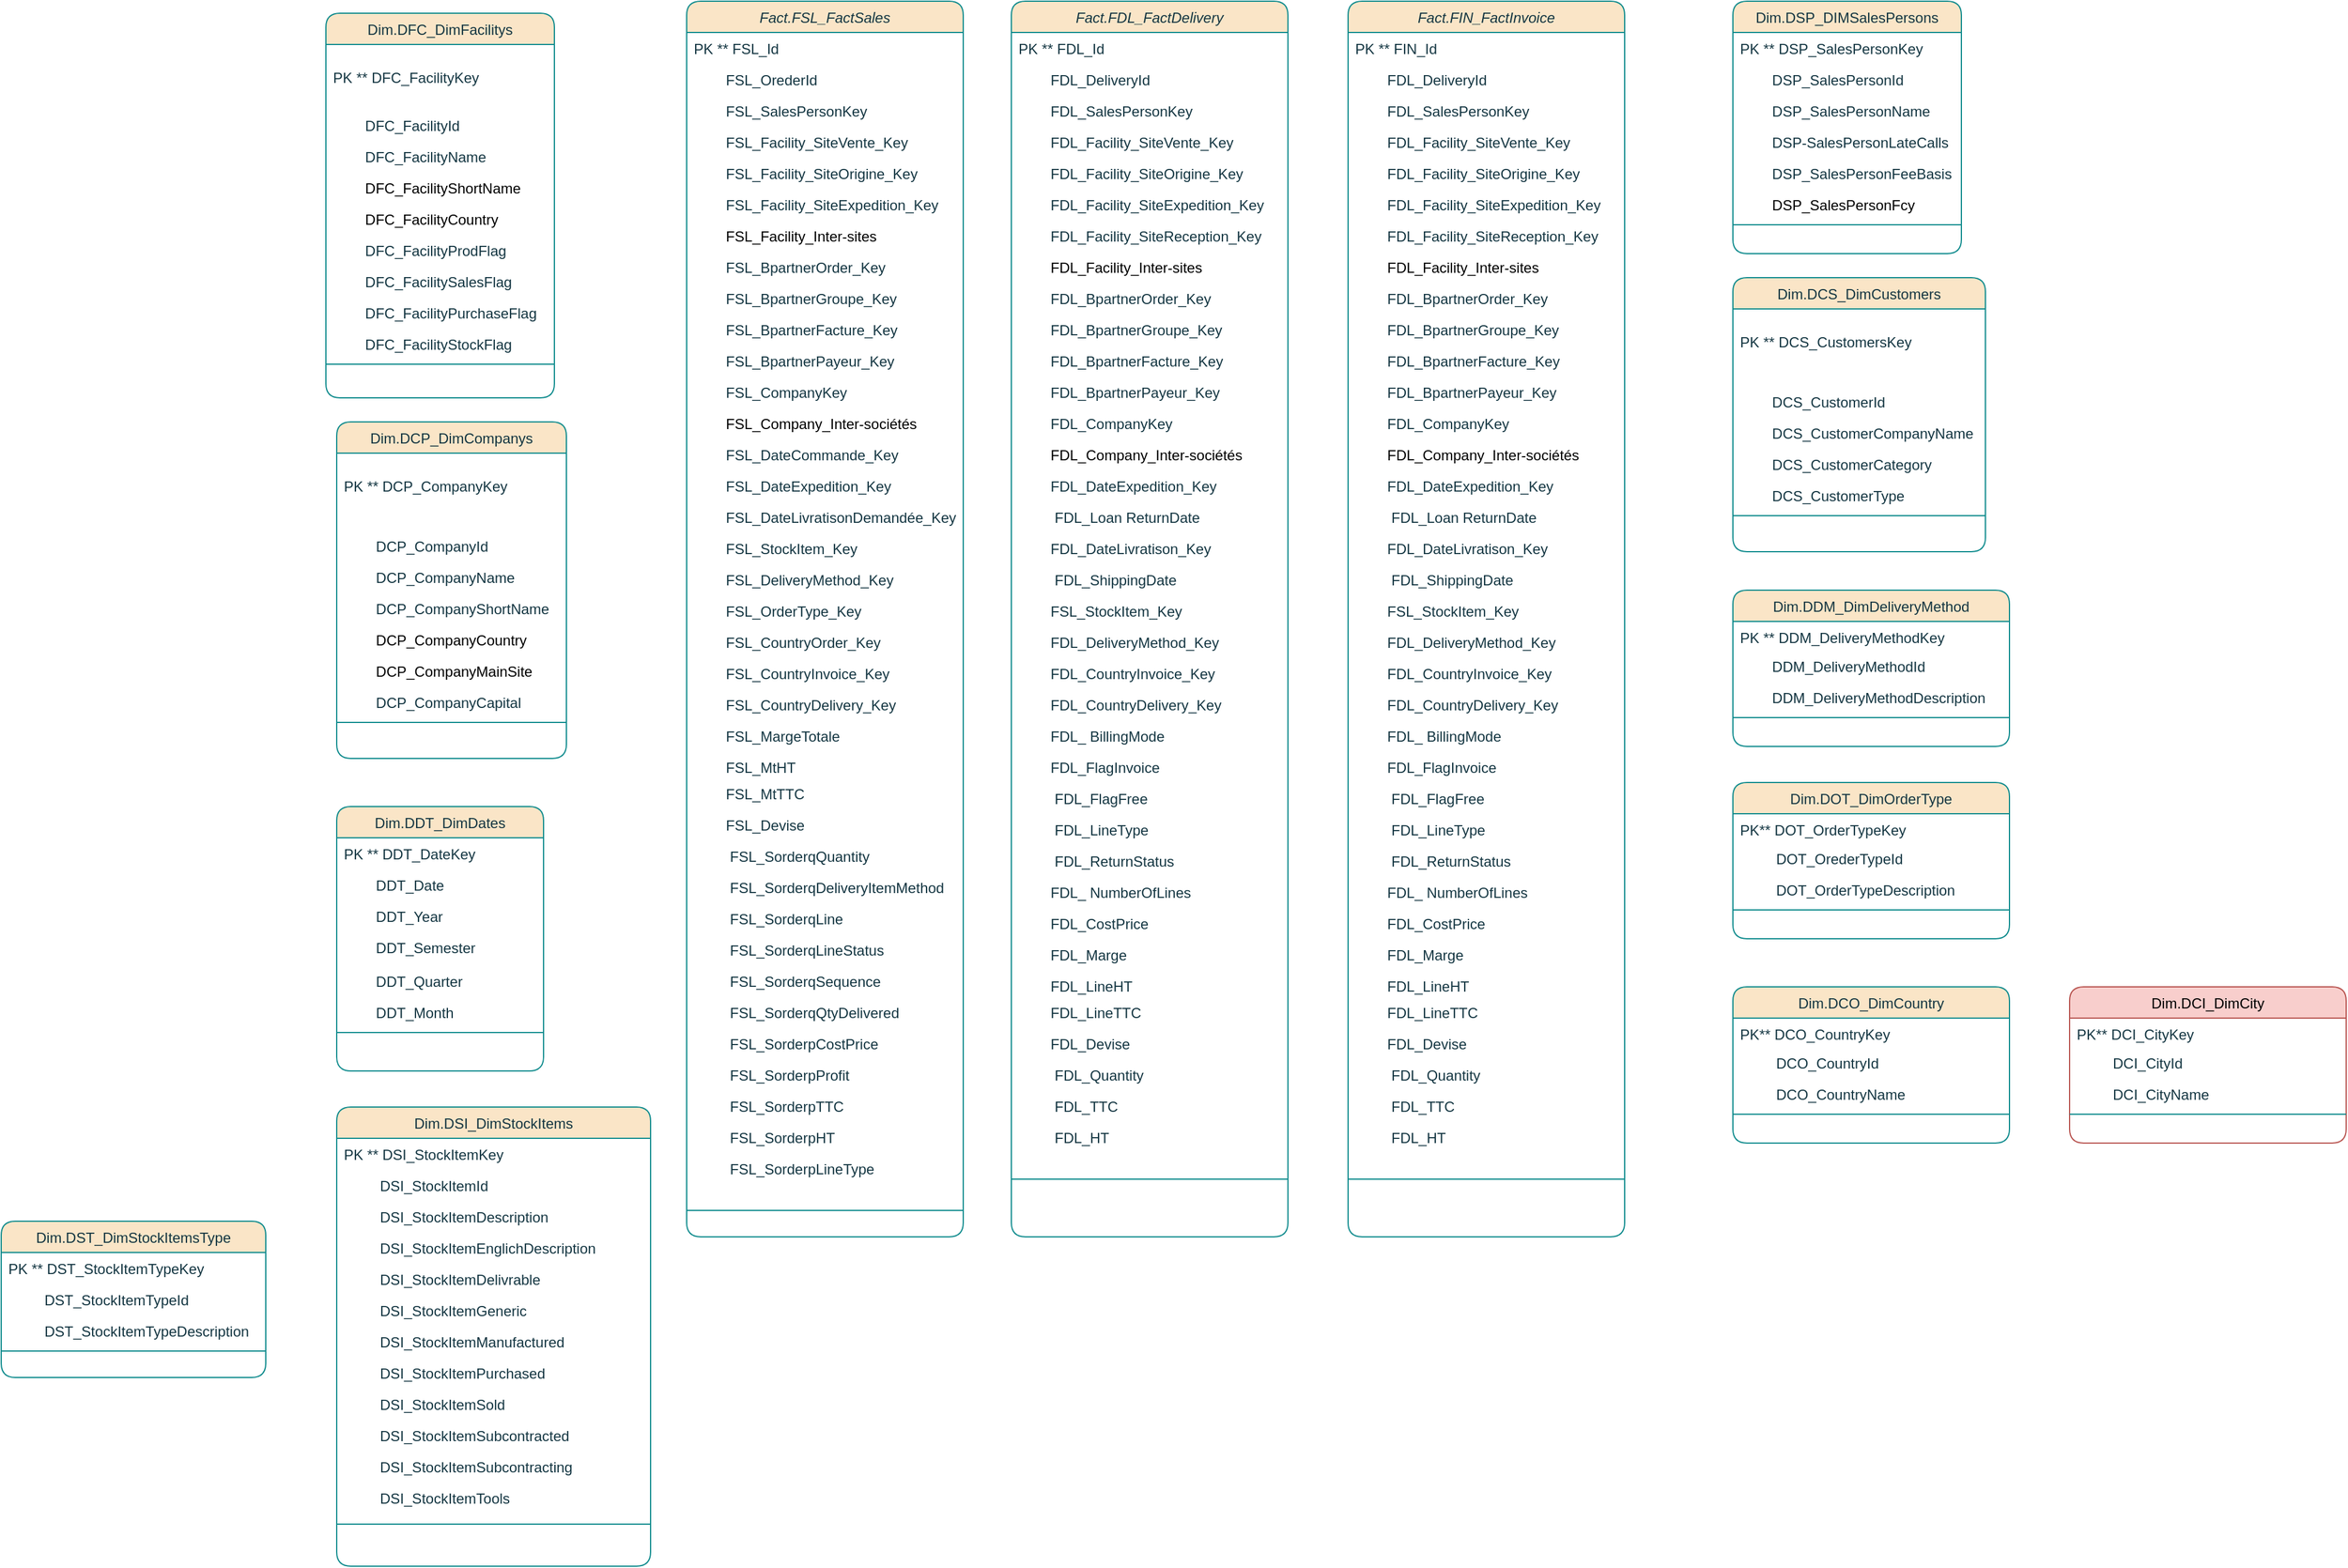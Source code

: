 <mxfile version="21.1.1" type="github">
  <diagram id="C5RBs43oDa-KdzZeNtuy" name="Page-1">
    <mxGraphModel dx="2768" dy="661" grid="1" gridSize="10" guides="1" tooltips="1" connect="1" arrows="1" fold="1" page="1" pageScale="1" pageWidth="1654" pageHeight="1169" math="0" shadow="0">
      <root>
        <mxCell id="WIyWlLk6GJQsqaUBKTNV-0" />
        <mxCell id="WIyWlLk6GJQsqaUBKTNV-1" parent="WIyWlLk6GJQsqaUBKTNV-0" />
        <mxCell id="zkfFHV4jXpPFQw0GAbJ--0" value="Fact.FSL_FactSales" style="swimlane;fontStyle=2;align=center;verticalAlign=top;childLayout=stackLayout;horizontal=1;startSize=26;horizontalStack=0;resizeParent=1;resizeLast=0;collapsible=1;marginBottom=0;rounded=1;shadow=0;strokeWidth=1;labelBackgroundColor=none;fillColor=#FAE5C7;strokeColor=#0F8B8D;fontColor=#143642;" parent="WIyWlLk6GJQsqaUBKTNV-1" vertex="1">
          <mxGeometry x="530" y="10" width="230" height="1028" as="geometry">
            <mxRectangle x="230" y="140" width="160" height="26" as="alternateBounds" />
          </mxGeometry>
        </mxCell>
        <mxCell id="zkfFHV4jXpPFQw0GAbJ--1" value="PK ** FSL_Id" style="text;align=left;verticalAlign=top;spacingLeft=4;spacingRight=4;overflow=hidden;rotatable=0;points=[[0,0.5],[1,0.5]];portConstraint=eastwest;labelBackgroundColor=none;fontColor=#143642;rounded=1;" parent="zkfFHV4jXpPFQw0GAbJ--0" vertex="1">
          <mxGeometry y="26" width="230" height="26" as="geometry" />
        </mxCell>
        <mxCell id="zkfFHV4jXpPFQw0GAbJ--2" value="        FSL_OrederId" style="text;align=left;verticalAlign=top;spacingLeft=4;spacingRight=4;overflow=hidden;rotatable=0;points=[[0,0.5],[1,0.5]];portConstraint=eastwest;rounded=1;shadow=0;html=0;labelBackgroundColor=none;fontColor=#143642;" parent="zkfFHV4jXpPFQw0GAbJ--0" vertex="1">
          <mxGeometry y="52" width="230" height="26" as="geometry" />
        </mxCell>
        <mxCell id="zkfFHV4jXpPFQw0GAbJ--3" value="        FSL_SalesPersonKey" style="text;align=left;verticalAlign=top;spacingLeft=4;spacingRight=4;overflow=hidden;rotatable=0;points=[[0,0.5],[1,0.5]];portConstraint=eastwest;rounded=1;shadow=0;html=0;labelBackgroundColor=none;fontColor=#143642;" parent="zkfFHV4jXpPFQw0GAbJ--0" vertex="1">
          <mxGeometry y="78" width="230" height="26" as="geometry" />
        </mxCell>
        <mxCell id="xO_sBdlNULfFy0n5e0BF-43" value="        FSL_Facility_SiteVente_Key" style="text;align=left;verticalAlign=top;spacingLeft=4;spacingRight=4;overflow=hidden;rotatable=0;points=[[0,0.5],[1,0.5]];portConstraint=eastwest;rounded=1;shadow=0;html=0;labelBackgroundColor=none;fontColor=#143642;" parent="zkfFHV4jXpPFQw0GAbJ--0" vertex="1">
          <mxGeometry y="104" width="230" height="26" as="geometry" />
        </mxCell>
        <mxCell id="DILBXG-eIY3LrQZI4JHN-0" value="        FSL_Facility_SiteOrigine_Key" style="text;align=left;verticalAlign=top;spacingLeft=4;spacingRight=4;overflow=hidden;rotatable=0;points=[[0,0.5],[1,0.5]];portConstraint=eastwest;rounded=1;shadow=0;html=0;labelBackgroundColor=none;fontColor=#143642;" parent="zkfFHV4jXpPFQw0GAbJ--0" vertex="1">
          <mxGeometry y="130" width="230" height="26" as="geometry" />
        </mxCell>
        <mxCell id="DILBXG-eIY3LrQZI4JHN-1" value="        FSL_Facility_SiteExpedition_Key" style="text;align=left;verticalAlign=top;spacingLeft=4;spacingRight=4;overflow=hidden;rotatable=0;points=[[0,0.5],[1,0.5]];portConstraint=eastwest;rounded=1;shadow=0;html=0;labelBackgroundColor=none;fontColor=#143642;" parent="zkfFHV4jXpPFQw0GAbJ--0" vertex="1">
          <mxGeometry y="156" width="230" height="26" as="geometry" />
        </mxCell>
        <mxCell id="ScMbtJOw0JPU6TuweKtc-30" value="        FSL_Facility_Inter-sites " style="text;align=left;verticalAlign=top;spacingLeft=4;spacingRight=4;overflow=hidden;rotatable=0;points=[[0,0.5],[1,0.5]];portConstraint=eastwest;rounded=1;shadow=0;html=0;labelBackgroundColor=none;" parent="zkfFHV4jXpPFQw0GAbJ--0" vertex="1">
          <mxGeometry y="182" width="230" height="26" as="geometry" />
        </mxCell>
        <mxCell id="DILBXG-eIY3LrQZI4JHN-16" value="        FSL_BpartnerOrder_Key" style="text;align=left;verticalAlign=top;spacingLeft=4;spacingRight=4;overflow=hidden;rotatable=0;points=[[0,0.5],[1,0.5]];portConstraint=eastwest;rounded=1;shadow=0;html=0;labelBackgroundColor=none;fontColor=#143642;" parent="zkfFHV4jXpPFQw0GAbJ--0" vertex="1">
          <mxGeometry y="208" width="230" height="26" as="geometry" />
        </mxCell>
        <mxCell id="DILBXG-eIY3LrQZI4JHN-17" value="        FSL_BpartnerGroupe_Key" style="text;align=left;verticalAlign=top;spacingLeft=4;spacingRight=4;overflow=hidden;rotatable=0;points=[[0,0.5],[1,0.5]];portConstraint=eastwest;rounded=1;shadow=0;html=0;labelBackgroundColor=none;fontColor=#143642;" parent="zkfFHV4jXpPFQw0GAbJ--0" vertex="1">
          <mxGeometry y="234" width="230" height="26" as="geometry" />
        </mxCell>
        <mxCell id="xO_sBdlNULfFy0n5e0BF-44" value="        FSL_BpartnerFacture_Key" style="text;align=left;verticalAlign=top;spacingLeft=4;spacingRight=4;overflow=hidden;rotatable=0;points=[[0,0.5],[1,0.5]];portConstraint=eastwest;rounded=1;shadow=0;html=0;labelBackgroundColor=none;fontColor=#143642;" parent="zkfFHV4jXpPFQw0GAbJ--0" vertex="1">
          <mxGeometry y="260" width="230" height="26" as="geometry" />
        </mxCell>
        <mxCell id="DILBXG-eIY3LrQZI4JHN-18" value="        FSL_BpartnerPayeur_Key" style="text;align=left;verticalAlign=top;spacingLeft=4;spacingRight=4;overflow=hidden;rotatable=0;points=[[0,0.5],[1,0.5]];portConstraint=eastwest;rounded=1;shadow=0;html=0;labelBackgroundColor=none;fontColor=#143642;" parent="zkfFHV4jXpPFQw0GAbJ--0" vertex="1">
          <mxGeometry y="286" width="230" height="26" as="geometry" />
        </mxCell>
        <mxCell id="ScMbtJOw0JPU6TuweKtc-61" value="        FSL_CompanyKey" style="text;align=left;verticalAlign=top;spacingLeft=4;spacingRight=4;overflow=hidden;rotatable=0;points=[[0,0.5],[1,0.5]];portConstraint=eastwest;rounded=1;shadow=0;html=0;labelBackgroundColor=none;fontColor=#143642;" parent="zkfFHV4jXpPFQw0GAbJ--0" vertex="1">
          <mxGeometry y="312" width="230" height="26" as="geometry" />
        </mxCell>
        <mxCell id="8_zYfEmpX_R4-01JD87I-0" value="        FSL_Company_Inter-sociétés" style="text;align=left;verticalAlign=top;spacingLeft=4;spacingRight=4;overflow=hidden;rotatable=0;points=[[0,0.5],[1,0.5]];portConstraint=eastwest;rounded=1;shadow=0;html=0;labelBackgroundColor=none;" parent="zkfFHV4jXpPFQw0GAbJ--0" vertex="1">
          <mxGeometry y="338" width="230" height="26" as="geometry" />
        </mxCell>
        <mxCell id="DILBXG-eIY3LrQZI4JHN-5" value="        FSL_DateCommande_Key" style="text;align=left;verticalAlign=top;spacingLeft=4;spacingRight=4;overflow=hidden;rotatable=0;points=[[0,0.5],[1,0.5]];portConstraint=eastwest;rounded=1;shadow=0;html=0;labelBackgroundColor=none;fontColor=#143642;" parent="zkfFHV4jXpPFQw0GAbJ--0" vertex="1">
          <mxGeometry y="364" width="230" height="26" as="geometry" />
        </mxCell>
        <mxCell id="DILBXG-eIY3LrQZI4JHN-8" value="        FSL_DateExpedition_Key" style="text;align=left;verticalAlign=top;spacingLeft=4;spacingRight=4;overflow=hidden;rotatable=0;points=[[0,0.5],[1,0.5]];portConstraint=eastwest;rounded=1;shadow=0;html=0;labelBackgroundColor=none;fontColor=#143642;" parent="zkfFHV4jXpPFQw0GAbJ--0" vertex="1">
          <mxGeometry y="390" width="230" height="26" as="geometry" />
        </mxCell>
        <mxCell id="8_zYfEmpX_R4-01JD87I-25" value="        FSL_DateLivratisonDemandée_Key" style="text;align=left;verticalAlign=top;spacingLeft=4;spacingRight=4;overflow=hidden;rotatable=0;points=[[0,0.5],[1,0.5]];portConstraint=eastwest;rounded=1;shadow=0;html=0;labelBackgroundColor=none;fontColor=#143642;" parent="zkfFHV4jXpPFQw0GAbJ--0" vertex="1">
          <mxGeometry y="416" width="230" height="26" as="geometry" />
        </mxCell>
        <mxCell id="T-XCbM_ewvkoOck9ZSBA-44" value="        FSL_StockItem_Key" style="text;align=left;verticalAlign=top;spacingLeft=4;spacingRight=4;overflow=hidden;rotatable=0;points=[[0,0.5],[1,0.5]];portConstraint=eastwest;rounded=1;shadow=0;html=0;labelBackgroundColor=none;fontColor=#143642;" parent="zkfFHV4jXpPFQw0GAbJ--0" vertex="1">
          <mxGeometry y="442" width="230" height="26" as="geometry" />
        </mxCell>
        <mxCell id="T-XCbM_ewvkoOck9ZSBA-46" value="        FSL_DeliveryMethod_Key" style="text;align=left;verticalAlign=top;spacingLeft=4;spacingRight=4;overflow=hidden;rotatable=0;points=[[0,0.5],[1,0.5]];portConstraint=eastwest;rounded=1;shadow=0;html=0;labelBackgroundColor=none;fontColor=#143642;" parent="zkfFHV4jXpPFQw0GAbJ--0" vertex="1">
          <mxGeometry y="468" width="230" height="26" as="geometry" />
        </mxCell>
        <mxCell id="T-XCbM_ewvkoOck9ZSBA-45" value="        FSL_OrderType_Key" style="text;align=left;verticalAlign=top;spacingLeft=4;spacingRight=4;overflow=hidden;rotatable=0;points=[[0,0.5],[1,0.5]];portConstraint=eastwest;rounded=1;shadow=0;html=0;labelBackgroundColor=none;fontColor=#143642;" parent="zkfFHV4jXpPFQw0GAbJ--0" vertex="1">
          <mxGeometry y="494" width="230" height="26" as="geometry" />
        </mxCell>
        <mxCell id="DILBXG-eIY3LrQZI4JHN-33" value="        FSL_CountryOrder_Key" style="text;align=left;verticalAlign=top;spacingLeft=4;spacingRight=4;overflow=hidden;rotatable=0;points=[[0,0.5],[1,0.5]];portConstraint=eastwest;rounded=1;shadow=0;html=0;labelBackgroundColor=none;fontColor=#143642;" parent="zkfFHV4jXpPFQw0GAbJ--0" vertex="1">
          <mxGeometry y="520" width="230" height="26" as="geometry" />
        </mxCell>
        <mxCell id="jIvP4jDDuXI7u6Vlec6a-6" value="        FSL_CountryInvoice_Key" style="text;align=left;verticalAlign=top;spacingLeft=4;spacingRight=4;overflow=hidden;rotatable=0;points=[[0,0.5],[1,0.5]];portConstraint=eastwest;rounded=1;shadow=0;html=0;labelBackgroundColor=none;fontColor=#143642;" parent="zkfFHV4jXpPFQw0GAbJ--0" vertex="1">
          <mxGeometry y="546" width="230" height="26" as="geometry" />
        </mxCell>
        <mxCell id="jIvP4jDDuXI7u6Vlec6a-7" value="        FSL_CountryDelivery_Key" style="text;align=left;verticalAlign=top;spacingLeft=4;spacingRight=4;overflow=hidden;rotatable=0;points=[[0,0.5],[1,0.5]];portConstraint=eastwest;rounded=1;shadow=0;html=0;labelBackgroundColor=none;fontColor=#143642;" parent="zkfFHV4jXpPFQw0GAbJ--0" vertex="1">
          <mxGeometry y="572" width="230" height="26" as="geometry" />
        </mxCell>
        <mxCell id="8_zYfEmpX_R4-01JD87I-30" value="        FSL_MargeTotale" style="text;align=left;verticalAlign=top;spacingLeft=4;spacingRight=4;overflow=hidden;rotatable=0;points=[[0,0.5],[1,0.5]];portConstraint=eastwest;rounded=1;shadow=0;html=0;labelBackgroundColor=none;fontColor=#143642;" parent="zkfFHV4jXpPFQw0GAbJ--0" vertex="1">
          <mxGeometry y="598" width="230" height="26" as="geometry" />
        </mxCell>
        <mxCell id="8_zYfEmpX_R4-01JD87I-31" value="        FSL_MtHT" style="text;align=left;verticalAlign=top;spacingLeft=4;spacingRight=4;overflow=hidden;rotatable=0;points=[[0,0.5],[1,0.5]];portConstraint=eastwest;rounded=1;shadow=0;html=0;labelBackgroundColor=none;fontColor=#143642;" parent="zkfFHV4jXpPFQw0GAbJ--0" vertex="1">
          <mxGeometry y="624" width="230" height="22" as="geometry" />
        </mxCell>
        <mxCell id="8_zYfEmpX_R4-01JD87I-32" value="        FSL_MtTTC" style="text;align=left;verticalAlign=top;spacingLeft=4;spacingRight=4;overflow=hidden;rotatable=0;points=[[0,0.5],[1,0.5]];portConstraint=eastwest;rounded=1;shadow=0;html=0;labelBackgroundColor=none;fontColor=#143642;" parent="zkfFHV4jXpPFQw0GAbJ--0" vertex="1">
          <mxGeometry y="646" width="230" height="26" as="geometry" />
        </mxCell>
        <mxCell id="DILBXG-eIY3LrQZI4JHN-20" value="        FSL_Devise" style="text;align=left;verticalAlign=top;spacingLeft=4;spacingRight=4;overflow=hidden;rotatable=0;points=[[0,0.5],[1,0.5]];portConstraint=eastwest;rounded=1;shadow=0;html=0;labelBackgroundColor=none;fontColor=#143642;" parent="zkfFHV4jXpPFQw0GAbJ--0" vertex="1">
          <mxGeometry y="672" width="230" height="26" as="geometry" />
        </mxCell>
        <mxCell id="T-XCbM_ewvkoOck9ZSBA-0" value="         FSL_SorderqQuantity" style="text;align=left;verticalAlign=top;spacingLeft=4;spacingRight=4;overflow=hidden;rotatable=0;points=[[0,0.5],[1,0.5]];portConstraint=eastwest;rounded=1;shadow=0;html=0;labelBackgroundColor=none;fontColor=#143642;" parent="zkfFHV4jXpPFQw0GAbJ--0" vertex="1">
          <mxGeometry y="698" width="230" height="26" as="geometry" />
        </mxCell>
        <mxCell id="T-XCbM_ewvkoOck9ZSBA-34" value="         FSL_SorderqDeliveryItemMethod" style="text;align=left;verticalAlign=top;spacingLeft=4;spacingRight=4;overflow=hidden;rotatable=0;points=[[0,0.5],[1,0.5]];portConstraint=eastwest;rounded=1;shadow=0;html=0;labelBackgroundColor=none;fontColor=#143642;" parent="zkfFHV4jXpPFQw0GAbJ--0" vertex="1">
          <mxGeometry y="724" width="230" height="26" as="geometry" />
        </mxCell>
        <mxCell id="T-XCbM_ewvkoOck9ZSBA-35" value="         FSL_SorderqLine" style="text;align=left;verticalAlign=top;spacingLeft=4;spacingRight=4;overflow=hidden;rotatable=0;points=[[0,0.5],[1,0.5]];portConstraint=eastwest;rounded=1;shadow=0;html=0;labelBackgroundColor=none;fontColor=#143642;" parent="zkfFHV4jXpPFQw0GAbJ--0" vertex="1">
          <mxGeometry y="750" width="230" height="26" as="geometry" />
        </mxCell>
        <mxCell id="T-XCbM_ewvkoOck9ZSBA-36" value="         FSL_SorderqLineStatus" style="text;align=left;verticalAlign=top;spacingLeft=4;spacingRight=4;overflow=hidden;rotatable=0;points=[[0,0.5],[1,0.5]];portConstraint=eastwest;rounded=1;shadow=0;html=0;labelBackgroundColor=none;fontColor=#143642;" parent="zkfFHV4jXpPFQw0GAbJ--0" vertex="1">
          <mxGeometry y="776" width="230" height="26" as="geometry" />
        </mxCell>
        <mxCell id="jIvP4jDDuXI7u6Vlec6a-0" value="         FSL_SorderqSequence" style="text;align=left;verticalAlign=top;spacingLeft=4;spacingRight=4;overflow=hidden;rotatable=0;points=[[0,0.5],[1,0.5]];portConstraint=eastwest;rounded=1;shadow=0;html=0;labelBackgroundColor=none;fontColor=#143642;" parent="zkfFHV4jXpPFQw0GAbJ--0" vertex="1">
          <mxGeometry y="802" width="230" height="26" as="geometry" />
        </mxCell>
        <mxCell id="T-XCbM_ewvkoOck9ZSBA-37" value="         FSL_SorderqQtyDelivered" style="text;align=left;verticalAlign=top;spacingLeft=4;spacingRight=4;overflow=hidden;rotatable=0;points=[[0,0.5],[1,0.5]];portConstraint=eastwest;rounded=1;shadow=0;html=0;labelBackgroundColor=none;fontColor=#143642;" parent="zkfFHV4jXpPFQw0GAbJ--0" vertex="1">
          <mxGeometry y="828" width="230" height="26" as="geometry" />
        </mxCell>
        <mxCell id="jIvP4jDDuXI7u6Vlec6a-1" value="         FSL_SorderpCostPrice" style="text;align=left;verticalAlign=top;spacingLeft=4;spacingRight=4;overflow=hidden;rotatable=0;points=[[0,0.5],[1,0.5]];portConstraint=eastwest;rounded=1;shadow=0;html=0;labelBackgroundColor=none;fontColor=#143642;" parent="zkfFHV4jXpPFQw0GAbJ--0" vertex="1">
          <mxGeometry y="854" width="230" height="26" as="geometry" />
        </mxCell>
        <mxCell id="jIvP4jDDuXI7u6Vlec6a-2" value="         FSL_SorderpProfit" style="text;align=left;verticalAlign=top;spacingLeft=4;spacingRight=4;overflow=hidden;rotatable=0;points=[[0,0.5],[1,0.5]];portConstraint=eastwest;rounded=1;shadow=0;html=0;labelBackgroundColor=none;fontColor=#143642;" parent="zkfFHV4jXpPFQw0GAbJ--0" vertex="1">
          <mxGeometry y="880" width="230" height="26" as="geometry" />
        </mxCell>
        <mxCell id="jIvP4jDDuXI7u6Vlec6a-3" value="         FSL_SorderpTTC" style="text;align=left;verticalAlign=top;spacingLeft=4;spacingRight=4;overflow=hidden;rotatable=0;points=[[0,0.5],[1,0.5]];portConstraint=eastwest;rounded=1;shadow=0;html=0;labelBackgroundColor=none;fontColor=#143642;" parent="zkfFHV4jXpPFQw0GAbJ--0" vertex="1">
          <mxGeometry y="906" width="230" height="26" as="geometry" />
        </mxCell>
        <mxCell id="jIvP4jDDuXI7u6Vlec6a-4" value="         FSL_SorderpHT" style="text;align=left;verticalAlign=top;spacingLeft=4;spacingRight=4;overflow=hidden;rotatable=0;points=[[0,0.5],[1,0.5]];portConstraint=eastwest;rounded=1;shadow=0;html=0;labelBackgroundColor=none;fontColor=#143642;" parent="zkfFHV4jXpPFQw0GAbJ--0" vertex="1">
          <mxGeometry y="932" width="230" height="26" as="geometry" />
        </mxCell>
        <mxCell id="jIvP4jDDuXI7u6Vlec6a-5" value="         FSL_SorderpLineType" style="text;align=left;verticalAlign=top;spacingLeft=4;spacingRight=4;overflow=hidden;rotatable=0;points=[[0,0.5],[1,0.5]];portConstraint=eastwest;rounded=1;shadow=0;html=0;labelBackgroundColor=none;fontColor=#143642;" parent="zkfFHV4jXpPFQw0GAbJ--0" vertex="1">
          <mxGeometry y="958" width="230" height="26" as="geometry" />
        </mxCell>
        <mxCell id="zkfFHV4jXpPFQw0GAbJ--4" value="" style="line;html=1;strokeWidth=1;align=left;verticalAlign=middle;spacingTop=-1;spacingLeft=3;spacingRight=3;rotatable=0;labelPosition=right;points=[];portConstraint=eastwest;labelBackgroundColor=none;fillColor=#FAE5C7;strokeColor=#0F8B8D;fontColor=#143642;rounded=1;" parent="zkfFHV4jXpPFQw0GAbJ--0" vertex="1">
          <mxGeometry y="984" width="230" height="44" as="geometry" />
        </mxCell>
        <mxCell id="zkfFHV4jXpPFQw0GAbJ--17" value="Dim.DSP_DIMSalesPersons" style="swimlane;fontStyle=0;align=center;verticalAlign=top;childLayout=stackLayout;horizontal=1;startSize=26;horizontalStack=0;resizeParent=1;resizeLast=0;collapsible=1;marginBottom=0;rounded=1;shadow=0;strokeWidth=1;fillColor=#FAE5C7;strokeColor=#0F8B8D;labelBackgroundColor=none;fontColor=#143642;" parent="WIyWlLk6GJQsqaUBKTNV-1" vertex="1">
          <mxGeometry x="1400" y="10" width="190" height="210" as="geometry">
            <mxRectangle x="550" y="140" width="160" height="26" as="alternateBounds" />
          </mxGeometry>
        </mxCell>
        <mxCell id="zkfFHV4jXpPFQw0GAbJ--18" value="PK ** DSP_SalesPersonKey" style="text;align=left;verticalAlign=top;spacingLeft=4;spacingRight=4;overflow=hidden;rotatable=0;points=[[0,0.5],[1,0.5]];portConstraint=eastwest;labelBackgroundColor=none;fontColor=#143642;rounded=1;" parent="zkfFHV4jXpPFQw0GAbJ--17" vertex="1">
          <mxGeometry y="26" width="190" height="26" as="geometry" />
        </mxCell>
        <mxCell id="xO_sBdlNULfFy0n5e0BF-7" value="        DSP_SalesPersonId" style="text;align=left;verticalAlign=top;spacingLeft=4;spacingRight=4;overflow=hidden;rotatable=0;points=[[0,0.5],[1,0.5]];portConstraint=eastwest;labelBackgroundColor=none;fontColor=#143642;rounded=1;" parent="zkfFHV4jXpPFQw0GAbJ--17" vertex="1">
          <mxGeometry y="52" width="190" height="26" as="geometry" />
        </mxCell>
        <mxCell id="xO_sBdlNULfFy0n5e0BF-2" value="        DSP_SalesPersonName" style="text;align=left;verticalAlign=top;spacingLeft=4;spacingRight=4;overflow=hidden;rotatable=0;points=[[0,0.5],[1,0.5]];portConstraint=eastwest;labelBackgroundColor=none;fontColor=#143642;rounded=1;" parent="zkfFHV4jXpPFQw0GAbJ--17" vertex="1">
          <mxGeometry y="78" width="190" height="26" as="geometry" />
        </mxCell>
        <mxCell id="zkfFHV4jXpPFQw0GAbJ--19" value="        DSP-SalesPersonLateCalls" style="text;align=left;verticalAlign=top;spacingLeft=4;spacingRight=4;overflow=hidden;rotatable=0;points=[[0,0.5],[1,0.5]];portConstraint=eastwest;rounded=1;shadow=0;html=0;labelBackgroundColor=none;fontColor=#143642;" parent="zkfFHV4jXpPFQw0GAbJ--17" vertex="1">
          <mxGeometry y="104" width="190" height="26" as="geometry" />
        </mxCell>
        <mxCell id="zkfFHV4jXpPFQw0GAbJ--20" value="        DSP_SalesPersonFeeBasis" style="text;align=left;verticalAlign=top;spacingLeft=4;spacingRight=4;overflow=hidden;rotatable=0;points=[[0,0.5],[1,0.5]];portConstraint=eastwest;rounded=1;shadow=0;html=0;labelBackgroundColor=none;fontColor=#143642;" parent="zkfFHV4jXpPFQw0GAbJ--17" vertex="1">
          <mxGeometry y="130" width="190" height="26" as="geometry" />
        </mxCell>
        <mxCell id="xO_sBdlNULfFy0n5e0BF-1" value="        DSP_SalesPersonFcy   " style="text;align=left;verticalAlign=top;spacingLeft=4;spacingRight=4;overflow=hidden;rotatable=0;points=[[0,0.5],[1,0.5]];portConstraint=eastwest;rounded=1;shadow=0;html=0;labelBackgroundColor=none;" parent="zkfFHV4jXpPFQw0GAbJ--17" vertex="1">
          <mxGeometry y="156" width="190" height="26" as="geometry" />
        </mxCell>
        <mxCell id="zkfFHV4jXpPFQw0GAbJ--23" value="" style="line;html=1;strokeWidth=1;align=left;verticalAlign=middle;spacingTop=-1;spacingLeft=3;spacingRight=3;rotatable=0;labelPosition=right;points=[];portConstraint=eastwest;labelBackgroundColor=none;fillColor=#FAE5C7;strokeColor=#0F8B8D;fontColor=#143642;rounded=1;" parent="zkfFHV4jXpPFQw0GAbJ--17" vertex="1">
          <mxGeometry y="182" width="190" height="8" as="geometry" />
        </mxCell>
        <mxCell id="xO_sBdlNULfFy0n5e0BF-15" value="Dim.DFC_DimFacilitys" style="swimlane;fontStyle=0;align=center;verticalAlign=top;childLayout=stackLayout;horizontal=1;startSize=26;horizontalStack=0;resizeParent=1;resizeLast=0;collapsible=1;marginBottom=0;rounded=1;shadow=0;strokeWidth=1;fillColor=#FAE5C7;strokeColor=#0F8B8D;labelBackgroundColor=none;fontColor=#143642;" parent="WIyWlLk6GJQsqaUBKTNV-1" vertex="1">
          <mxGeometry x="230" y="20" width="190" height="320" as="geometry">
            <mxRectangle x="550" y="140" width="160" height="26" as="alternateBounds" />
          </mxGeometry>
        </mxCell>
        <mxCell id="xO_sBdlNULfFy0n5e0BF-16" value="&#xa;PK ** DFC_FacilityKey" style="text;align=left;verticalAlign=top;spacingLeft=4;spacingRight=4;overflow=hidden;rotatable=0;points=[[0,0.5],[1,0.5]];portConstraint=eastwest;labelBackgroundColor=none;fontColor=#143642;rounded=1;" parent="xO_sBdlNULfFy0n5e0BF-15" vertex="1">
          <mxGeometry y="26" width="190" height="54" as="geometry" />
        </mxCell>
        <mxCell id="xO_sBdlNULfFy0n5e0BF-17" value="        DFC_FacilityId" style="text;align=left;verticalAlign=top;spacingLeft=4;spacingRight=4;overflow=hidden;rotatable=0;points=[[0,0.5],[1,0.5]];portConstraint=eastwest;labelBackgroundColor=none;fontColor=#143642;rounded=1;" parent="xO_sBdlNULfFy0n5e0BF-15" vertex="1">
          <mxGeometry y="80" width="190" height="26" as="geometry" />
        </mxCell>
        <mxCell id="xO_sBdlNULfFy0n5e0BF-31" value="        DFC_FacilityName" style="text;align=left;verticalAlign=top;spacingLeft=4;spacingRight=4;overflow=hidden;rotatable=0;points=[[0,0.5],[1,0.5]];portConstraint=eastwest;labelBackgroundColor=none;fontColor=#143642;rounded=1;" parent="xO_sBdlNULfFy0n5e0BF-15" vertex="1">
          <mxGeometry y="106" width="190" height="26" as="geometry" />
        </mxCell>
        <mxCell id="xO_sBdlNULfFy0n5e0BF-32" value="        DFC_FacilityShortName" style="text;align=left;verticalAlign=top;spacingLeft=4;spacingRight=4;overflow=hidden;rotatable=0;points=[[0,0.5],[1,0.5]];portConstraint=eastwest;labelBackgroundColor=none;rounded=1;" parent="xO_sBdlNULfFy0n5e0BF-15" vertex="1">
          <mxGeometry y="132" width="190" height="26" as="geometry" />
        </mxCell>
        <mxCell id="xO_sBdlNULfFy0n5e0BF-33" value="        DFC_FacilityCountry" style="text;align=left;verticalAlign=top;spacingLeft=4;spacingRight=4;overflow=hidden;rotatable=0;points=[[0,0.5],[1,0.5]];portConstraint=eastwest;labelBackgroundColor=none;rounded=1;" parent="xO_sBdlNULfFy0n5e0BF-15" vertex="1">
          <mxGeometry y="158" width="190" height="26" as="geometry" />
        </mxCell>
        <mxCell id="xO_sBdlNULfFy0n5e0BF-36" value="        DFC_FacilityProdFlag" style="text;align=left;verticalAlign=top;spacingLeft=4;spacingRight=4;overflow=hidden;rotatable=0;points=[[0,0.5],[1,0.5]];portConstraint=eastwest;labelBackgroundColor=none;fontColor=#143642;rounded=1;" parent="xO_sBdlNULfFy0n5e0BF-15" vertex="1">
          <mxGeometry y="184" width="190" height="26" as="geometry" />
        </mxCell>
        <mxCell id="xO_sBdlNULfFy0n5e0BF-35" value="        DFC_FacilitySalesFlag" style="text;align=left;verticalAlign=top;spacingLeft=4;spacingRight=4;overflow=hidden;rotatable=0;points=[[0,0.5],[1,0.5]];portConstraint=eastwest;labelBackgroundColor=none;fontColor=#143642;rounded=1;" parent="xO_sBdlNULfFy0n5e0BF-15" vertex="1">
          <mxGeometry y="210" width="190" height="26" as="geometry" />
        </mxCell>
        <mxCell id="xO_sBdlNULfFy0n5e0BF-37" value="        DFC_FacilityPurchaseFlag" style="text;align=left;verticalAlign=top;spacingLeft=4;spacingRight=4;overflow=hidden;rotatable=0;points=[[0,0.5],[1,0.5]];portConstraint=eastwest;labelBackgroundColor=none;fontColor=#143642;rounded=1;" parent="xO_sBdlNULfFy0n5e0BF-15" vertex="1">
          <mxGeometry y="236" width="190" height="26" as="geometry" />
        </mxCell>
        <mxCell id="xO_sBdlNULfFy0n5e0BF-38" value="        DFC_FacilityStockFlag" style="text;align=left;verticalAlign=top;spacingLeft=4;spacingRight=4;overflow=hidden;rotatable=0;points=[[0,0.5],[1,0.5]];portConstraint=eastwest;labelBackgroundColor=none;fontColor=#143642;rounded=1;" parent="xO_sBdlNULfFy0n5e0BF-15" vertex="1">
          <mxGeometry y="262" width="190" height="26" as="geometry" />
        </mxCell>
        <mxCell id="xO_sBdlNULfFy0n5e0BF-30" value="" style="line;html=1;strokeWidth=1;align=left;verticalAlign=middle;spacingTop=-1;spacingLeft=3;spacingRight=3;rotatable=0;labelPosition=right;points=[];portConstraint=eastwest;labelBackgroundColor=none;fillColor=#FAE5C7;strokeColor=#0F8B8D;fontColor=#143642;rounded=1;" parent="xO_sBdlNULfFy0n5e0BF-15" vertex="1">
          <mxGeometry y="288" width="190" height="8" as="geometry" />
        </mxCell>
        <mxCell id="ScMbtJOw0JPU6TuweKtc-0" value="Dim.DCS_DimCustomers" style="swimlane;fontStyle=0;align=center;verticalAlign=top;childLayout=stackLayout;horizontal=1;startSize=26;horizontalStack=0;resizeParent=1;resizeLast=0;collapsible=1;marginBottom=0;rounded=1;shadow=0;strokeWidth=1;fillColor=#FAE5C7;strokeColor=#0F8B8D;labelBackgroundColor=none;fontColor=#143642;" parent="WIyWlLk6GJQsqaUBKTNV-1" vertex="1">
          <mxGeometry x="1400" y="240" width="210" height="228" as="geometry">
            <mxRectangle x="550" y="140" width="160" height="26" as="alternateBounds" />
          </mxGeometry>
        </mxCell>
        <mxCell id="ScMbtJOw0JPU6TuweKtc-1" value="&#xa;PK ** DCS_CustomersKey" style="text;align=left;verticalAlign=top;spacingLeft=4;spacingRight=4;overflow=hidden;rotatable=0;points=[[0,0.5],[1,0.5]];portConstraint=eastwest;labelBackgroundColor=none;fontColor=#143642;rounded=1;" parent="ScMbtJOw0JPU6TuweKtc-0" vertex="1">
          <mxGeometry y="26" width="210" height="64" as="geometry" />
        </mxCell>
        <mxCell id="ScMbtJOw0JPU6TuweKtc-2" value="        DCS_CustomerId" style="text;align=left;verticalAlign=top;spacingLeft=4;spacingRight=4;overflow=hidden;rotatable=0;points=[[0,0.5],[1,0.5]];portConstraint=eastwest;labelBackgroundColor=none;fontColor=#143642;rounded=1;" parent="ScMbtJOw0JPU6TuweKtc-0" vertex="1">
          <mxGeometry y="90" width="210" height="26" as="geometry" />
        </mxCell>
        <mxCell id="ScMbtJOw0JPU6TuweKtc-3" value="        DCS_CustomerCompanyName" style="text;align=left;verticalAlign=top;spacingLeft=4;spacingRight=4;overflow=hidden;rotatable=0;points=[[0,0.5],[1,0.5]];portConstraint=eastwest;labelBackgroundColor=none;fontColor=#143642;rounded=1;" parent="ScMbtJOw0JPU6TuweKtc-0" vertex="1">
          <mxGeometry y="116" width="210" height="26" as="geometry" />
        </mxCell>
        <mxCell id="DILBXG-eIY3LrQZI4JHN-23" value="        DCS_CustomerCategory" style="text;align=left;verticalAlign=top;spacingLeft=4;spacingRight=4;overflow=hidden;rotatable=0;points=[[0,0.5],[1,0.5]];portConstraint=eastwest;labelBackgroundColor=none;fontColor=#143642;rounded=1;" parent="ScMbtJOw0JPU6TuweKtc-0" vertex="1">
          <mxGeometry y="142" width="210" height="26" as="geometry" />
        </mxCell>
        <mxCell id="DILBXG-eIY3LrQZI4JHN-24" value="        DCS_CustomerType" style="text;align=left;verticalAlign=top;spacingLeft=4;spacingRight=4;overflow=hidden;rotatable=0;points=[[0,0.5],[1,0.5]];portConstraint=eastwest;labelBackgroundColor=none;fontColor=#143642;rounded=1;" parent="ScMbtJOw0JPU6TuweKtc-0" vertex="1">
          <mxGeometry y="168" width="210" height="26" as="geometry" />
        </mxCell>
        <mxCell id="ScMbtJOw0JPU6TuweKtc-11" value="" style="line;html=1;strokeWidth=1;align=left;verticalAlign=middle;spacingTop=-1;spacingLeft=3;spacingRight=3;rotatable=0;labelPosition=right;points=[];portConstraint=eastwest;labelBackgroundColor=none;fillColor=#FAE5C7;strokeColor=#0F8B8D;fontColor=#143642;rounded=1;" parent="ScMbtJOw0JPU6TuweKtc-0" vertex="1">
          <mxGeometry y="194" width="210" height="8" as="geometry" />
        </mxCell>
        <mxCell id="ScMbtJOw0JPU6TuweKtc-34" value="Dim.DCP_DimCompanys" style="swimlane;fontStyle=0;align=center;verticalAlign=top;childLayout=stackLayout;horizontal=1;startSize=26;horizontalStack=0;resizeParent=1;resizeLast=0;collapsible=1;marginBottom=0;rounded=1;shadow=0;strokeWidth=1;fillColor=#FAE5C7;strokeColor=#0F8B8D;labelBackgroundColor=none;fontColor=#143642;" parent="WIyWlLk6GJQsqaUBKTNV-1" vertex="1">
          <mxGeometry x="239" y="360" width="191" height="280" as="geometry">
            <mxRectangle x="550" y="140" width="160" height="26" as="alternateBounds" />
          </mxGeometry>
        </mxCell>
        <mxCell id="ScMbtJOw0JPU6TuweKtc-35" value="&#xa;PK ** DCP_CompanyKey&#xa;" style="text;align=left;verticalAlign=top;spacingLeft=4;spacingRight=4;overflow=hidden;rotatable=0;points=[[0,0.5],[1,0.5]];portConstraint=eastwest;labelBackgroundColor=none;fontColor=#143642;rounded=1;" parent="ScMbtJOw0JPU6TuweKtc-34" vertex="1">
          <mxGeometry y="26" width="191" height="64" as="geometry" />
        </mxCell>
        <mxCell id="ScMbtJOw0JPU6TuweKtc-36" value="        DCP_CompanyId" style="text;align=left;verticalAlign=top;spacingLeft=4;spacingRight=4;overflow=hidden;rotatable=0;points=[[0,0.5],[1,0.5]];portConstraint=eastwest;labelBackgroundColor=none;fontColor=#143642;rounded=1;" parent="ScMbtJOw0JPU6TuweKtc-34" vertex="1">
          <mxGeometry y="90" width="191" height="26" as="geometry" />
        </mxCell>
        <mxCell id="ScMbtJOw0JPU6TuweKtc-50" value="        DCP_CompanyName" style="text;align=left;verticalAlign=top;spacingLeft=4;spacingRight=4;overflow=hidden;rotatable=0;points=[[0,0.5],[1,0.5]];portConstraint=eastwest;labelBackgroundColor=none;fontColor=#143642;rounded=1;" parent="ScMbtJOw0JPU6TuweKtc-34" vertex="1">
          <mxGeometry y="116" width="191" height="26" as="geometry" />
        </mxCell>
        <mxCell id="ScMbtJOw0JPU6TuweKtc-51" value="        DCP_CompanyShortName" style="text;align=left;verticalAlign=top;spacingLeft=4;spacingRight=4;overflow=hidden;rotatable=0;points=[[0,0.5],[1,0.5]];portConstraint=eastwest;labelBackgroundColor=none;fontColor=#143642;rounded=1;" parent="ScMbtJOw0JPU6TuweKtc-34" vertex="1">
          <mxGeometry y="142" width="191" height="26" as="geometry" />
        </mxCell>
        <mxCell id="ScMbtJOw0JPU6TuweKtc-58" value="        DCP_CompanyCountry" style="text;align=left;verticalAlign=top;spacingLeft=4;spacingRight=4;overflow=hidden;rotatable=0;points=[[0,0.5],[1,0.5]];portConstraint=eastwest;rounded=1;shadow=0;html=0;labelBackgroundColor=none;" parent="ScMbtJOw0JPU6TuweKtc-34" vertex="1">
          <mxGeometry y="168" width="191" height="26" as="geometry" />
        </mxCell>
        <mxCell id="ScMbtJOw0JPU6TuweKtc-59" value="        DCP_CompanyMainSite" style="text;align=left;verticalAlign=top;spacingLeft=4;spacingRight=4;overflow=hidden;rotatable=0;points=[[0,0.5],[1,0.5]];portConstraint=eastwest;rounded=1;shadow=0;html=0;labelBackgroundColor=none;" parent="ScMbtJOw0JPU6TuweKtc-34" vertex="1">
          <mxGeometry y="194" width="191" height="26" as="geometry" />
        </mxCell>
        <mxCell id="ScMbtJOw0JPU6TuweKtc-55" value="        DCP_CompanyCapital" style="text;align=left;verticalAlign=top;spacingLeft=4;spacingRight=4;overflow=hidden;rotatable=0;points=[[0,0.5],[1,0.5]];portConstraint=eastwest;labelBackgroundColor=none;fontColor=#143642;rounded=1;" parent="ScMbtJOw0JPU6TuweKtc-34" vertex="1">
          <mxGeometry y="220" width="191" height="26" as="geometry" />
        </mxCell>
        <mxCell id="ScMbtJOw0JPU6TuweKtc-49" value="" style="line;html=1;strokeWidth=1;align=left;verticalAlign=middle;spacingTop=-1;spacingLeft=3;spacingRight=3;rotatable=0;labelPosition=right;points=[];portConstraint=eastwest;labelBackgroundColor=none;fillColor=#FAE5C7;strokeColor=#0F8B8D;fontColor=#143642;rounded=1;" parent="ScMbtJOw0JPU6TuweKtc-34" vertex="1">
          <mxGeometry y="246" width="191" height="8" as="geometry" />
        </mxCell>
        <mxCell id="8_zYfEmpX_R4-01JD87I-5" value="Dim.DDT_DimDates" style="swimlane;fontStyle=0;align=center;verticalAlign=top;childLayout=stackLayout;horizontal=1;startSize=26;horizontalStack=0;resizeParent=1;resizeLast=0;collapsible=1;marginBottom=0;rounded=1;shadow=0;strokeWidth=1;fillColor=#FAE5C7;strokeColor=#0F8B8D;labelBackgroundColor=none;fontColor=#143642;" parent="WIyWlLk6GJQsqaUBKTNV-1" vertex="1">
          <mxGeometry x="239" y="680" width="172" height="220" as="geometry">
            <mxRectangle x="550" y="140" width="160" height="26" as="alternateBounds" />
          </mxGeometry>
        </mxCell>
        <mxCell id="8_zYfEmpX_R4-01JD87I-6" value="PK ** DDT_DateKey" style="text;align=left;verticalAlign=top;spacingLeft=4;spacingRight=4;overflow=hidden;rotatable=0;points=[[0,0.5],[1,0.5]];portConstraint=eastwest;labelBackgroundColor=none;fontColor=#143642;rounded=1;" parent="8_zYfEmpX_R4-01JD87I-5" vertex="1">
          <mxGeometry y="26" width="172" height="26" as="geometry" />
        </mxCell>
        <mxCell id="8_zYfEmpX_R4-01JD87I-7" value="        DDT_Date&#xa;" style="text;align=left;verticalAlign=top;spacingLeft=4;spacingRight=4;overflow=hidden;rotatable=0;points=[[0,0.5],[1,0.5]];portConstraint=eastwest;labelBackgroundColor=none;fontColor=#143642;rounded=1;" parent="8_zYfEmpX_R4-01JD87I-5" vertex="1">
          <mxGeometry y="52" width="172" height="26" as="geometry" />
        </mxCell>
        <mxCell id="8_zYfEmpX_R4-01JD87I-17" value="        DDT_Year&#xa;" style="text;align=left;verticalAlign=top;spacingLeft=4;spacingRight=4;overflow=hidden;rotatable=0;points=[[0,0.5],[1,0.5]];portConstraint=eastwest;labelBackgroundColor=none;fontColor=#143642;rounded=1;" parent="8_zYfEmpX_R4-01JD87I-5" vertex="1">
          <mxGeometry y="78" width="172" height="26" as="geometry" />
        </mxCell>
        <mxCell id="8_zYfEmpX_R4-01JD87I-18" value="        DDT_Semester&#xa;" style="text;align=left;verticalAlign=top;spacingLeft=4;spacingRight=4;overflow=hidden;rotatable=0;points=[[0,0.5],[1,0.5]];portConstraint=eastwest;labelBackgroundColor=none;fontColor=#143642;rounded=1;" parent="8_zYfEmpX_R4-01JD87I-5" vertex="1">
          <mxGeometry y="104" width="172" height="28" as="geometry" />
        </mxCell>
        <mxCell id="8_zYfEmpX_R4-01JD87I-19" value="        DDT_Quarter" style="text;align=left;verticalAlign=top;spacingLeft=4;spacingRight=4;overflow=hidden;rotatable=0;points=[[0,0.5],[1,0.5]];portConstraint=eastwest;labelBackgroundColor=none;fontColor=#143642;rounded=1;" parent="8_zYfEmpX_R4-01JD87I-5" vertex="1">
          <mxGeometry y="132" width="172" height="26" as="geometry" />
        </mxCell>
        <mxCell id="8_zYfEmpX_R4-01JD87I-20" value="        DDT_Month&#xa;" style="text;align=left;verticalAlign=top;spacingLeft=4;spacingRight=4;overflow=hidden;rotatable=0;points=[[0,0.5],[1,0.5]];portConstraint=eastwest;labelBackgroundColor=none;fontColor=#143642;rounded=1;" parent="8_zYfEmpX_R4-01JD87I-5" vertex="1">
          <mxGeometry y="158" width="172" height="26" as="geometry" />
        </mxCell>
        <mxCell id="8_zYfEmpX_R4-01JD87I-16" value="" style="line;html=1;strokeWidth=1;align=left;verticalAlign=middle;spacingTop=-1;spacingLeft=3;spacingRight=3;rotatable=0;labelPosition=right;points=[];portConstraint=eastwest;labelBackgroundColor=none;fillColor=#FAE5C7;strokeColor=#0F8B8D;fontColor=#143642;rounded=1;" parent="8_zYfEmpX_R4-01JD87I-5" vertex="1">
          <mxGeometry y="184" width="172" height="8" as="geometry" />
        </mxCell>
        <mxCell id="Zdk9lX1nbcIimqBBza82-0" value="Dim.DDM_DimDeliveryMethod" style="swimlane;fontStyle=0;align=center;verticalAlign=top;childLayout=stackLayout;horizontal=1;startSize=26;horizontalStack=0;resizeParent=1;resizeLast=0;collapsible=1;marginBottom=0;rounded=1;shadow=0;strokeWidth=1;fillColor=#FAE5C7;strokeColor=#0F8B8D;labelBackgroundColor=none;fontColor=#143642;" parent="WIyWlLk6GJQsqaUBKTNV-1" vertex="1">
          <mxGeometry x="1400" y="500" width="230" height="130" as="geometry">
            <mxRectangle x="550" y="140" width="160" height="26" as="alternateBounds" />
          </mxGeometry>
        </mxCell>
        <mxCell id="Zdk9lX1nbcIimqBBza82-1" value="PK ** DDM_DeliveryMethodKey" style="text;align=left;verticalAlign=top;spacingLeft=4;spacingRight=4;overflow=hidden;rotatable=0;points=[[0,0.5],[1,0.5]];portConstraint=eastwest;labelBackgroundColor=none;fontColor=#143642;rounded=1;" parent="Zdk9lX1nbcIimqBBza82-0" vertex="1">
          <mxGeometry y="26" width="230" height="24" as="geometry" />
        </mxCell>
        <mxCell id="Zdk9lX1nbcIimqBBza82-2" value="        DDM_DeliveryMethodId" style="text;align=left;verticalAlign=top;spacingLeft=4;spacingRight=4;overflow=hidden;rotatable=0;points=[[0,0.5],[1,0.5]];portConstraint=eastwest;labelBackgroundColor=none;fontColor=#143642;rounded=1;" parent="Zdk9lX1nbcIimqBBza82-0" vertex="1">
          <mxGeometry y="50" width="230" height="26" as="geometry" />
        </mxCell>
        <mxCell id="Zdk9lX1nbcIimqBBza82-7" value="        DDM_DeliveryMethodDescription" style="text;align=left;verticalAlign=top;spacingLeft=4;spacingRight=4;overflow=hidden;rotatable=0;points=[[0,0.5],[1,0.5]];portConstraint=eastwest;labelBackgroundColor=none;fontColor=#143642;rounded=1;" parent="Zdk9lX1nbcIimqBBza82-0" vertex="1">
          <mxGeometry y="76" width="230" height="26" as="geometry" />
        </mxCell>
        <mxCell id="Zdk9lX1nbcIimqBBza82-6" value="" style="line;html=1;strokeWidth=1;align=left;verticalAlign=middle;spacingTop=-1;spacingLeft=3;spacingRight=3;rotatable=0;labelPosition=right;points=[];portConstraint=eastwest;labelBackgroundColor=none;fillColor=#FAE5C7;strokeColor=#0F8B8D;fontColor=#143642;rounded=1;" parent="Zdk9lX1nbcIimqBBza82-0" vertex="1">
          <mxGeometry y="102" width="230" height="8" as="geometry" />
        </mxCell>
        <mxCell id="Zdk9lX1nbcIimqBBza82-8" value="Dim.DOT_DimOrderType" style="swimlane;fontStyle=0;align=center;verticalAlign=top;childLayout=stackLayout;horizontal=1;startSize=26;horizontalStack=0;resizeParent=1;resizeLast=0;collapsible=1;marginBottom=0;rounded=1;shadow=0;strokeWidth=1;fillColor=#FAE5C7;strokeColor=#0F8B8D;labelBackgroundColor=none;fontColor=#143642;" parent="WIyWlLk6GJQsqaUBKTNV-1" vertex="1">
          <mxGeometry x="1400" y="660" width="230" height="130" as="geometry">
            <mxRectangle x="550" y="140" width="160" height="26" as="alternateBounds" />
          </mxGeometry>
        </mxCell>
        <mxCell id="Zdk9lX1nbcIimqBBza82-9" value="PK** DOT_OrderTypeKey&#xa; " style="text;align=left;verticalAlign=top;spacingLeft=4;spacingRight=4;overflow=hidden;rotatable=0;points=[[0,0.5],[1,0.5]];portConstraint=eastwest;labelBackgroundColor=none;fontColor=#143642;rounded=1;" parent="Zdk9lX1nbcIimqBBza82-8" vertex="1">
          <mxGeometry y="26" width="230" height="24" as="geometry" />
        </mxCell>
        <mxCell id="Zdk9lX1nbcIimqBBza82-10" value="         DOT_OrederTypeId" style="text;align=left;verticalAlign=top;spacingLeft=4;spacingRight=4;overflow=hidden;rotatable=0;points=[[0,0.5],[1,0.5]];portConstraint=eastwest;labelBackgroundColor=none;fontColor=#143642;rounded=1;" parent="Zdk9lX1nbcIimqBBza82-8" vertex="1">
          <mxGeometry y="50" width="230" height="26" as="geometry" />
        </mxCell>
        <mxCell id="Zdk9lX1nbcIimqBBza82-11" value="         DOT_OrderTypeDescription" style="text;align=left;verticalAlign=top;spacingLeft=4;spacingRight=4;overflow=hidden;rotatable=0;points=[[0,0.5],[1,0.5]];portConstraint=eastwest;labelBackgroundColor=none;fontColor=#143642;rounded=1;" parent="Zdk9lX1nbcIimqBBza82-8" vertex="1">
          <mxGeometry y="76" width="230" height="26" as="geometry" />
        </mxCell>
        <mxCell id="Zdk9lX1nbcIimqBBza82-12" value="" style="line;html=1;strokeWidth=1;align=left;verticalAlign=middle;spacingTop=-1;spacingLeft=3;spacingRight=3;rotatable=0;labelPosition=right;points=[];portConstraint=eastwest;labelBackgroundColor=none;fillColor=#FAE5C7;strokeColor=#0F8B8D;fontColor=#143642;rounded=1;" parent="Zdk9lX1nbcIimqBBza82-8" vertex="1">
          <mxGeometry y="102" width="230" height="8" as="geometry" />
        </mxCell>
        <mxCell id="T-XCbM_ewvkoOck9ZSBA-2" value="Dim.DSI_DimStockItems" style="swimlane;fontStyle=0;align=center;verticalAlign=top;childLayout=stackLayout;horizontal=1;startSize=26;horizontalStack=0;resizeParent=1;resizeLast=0;collapsible=1;marginBottom=0;rounded=1;shadow=0;strokeWidth=1;fillColor=#FAE5C7;strokeColor=#0F8B8D;labelBackgroundColor=none;fontColor=#143642;" parent="WIyWlLk6GJQsqaUBKTNV-1" vertex="1">
          <mxGeometry x="239" y="930" width="261" height="382" as="geometry">
            <mxRectangle x="550" y="140" width="160" height="26" as="alternateBounds" />
          </mxGeometry>
        </mxCell>
        <mxCell id="T-XCbM_ewvkoOck9ZSBA-3" value="PK ** DSI_StockItemKey" style="text;align=left;verticalAlign=top;spacingLeft=4;spacingRight=4;overflow=hidden;rotatable=0;points=[[0,0.5],[1,0.5]];portConstraint=eastwest;labelBackgroundColor=none;fontColor=#143642;rounded=1;" parent="T-XCbM_ewvkoOck9ZSBA-2" vertex="1">
          <mxGeometry y="26" width="261" height="26" as="geometry" />
        </mxCell>
        <mxCell id="T-XCbM_ewvkoOck9ZSBA-4" value="         DSI_StockItemId&#xa;" style="text;align=left;verticalAlign=top;spacingLeft=4;spacingRight=4;overflow=hidden;rotatable=0;points=[[0,0.5],[1,0.5]];portConstraint=eastwest;labelBackgroundColor=none;fontColor=#143642;rounded=1;" parent="T-XCbM_ewvkoOck9ZSBA-2" vertex="1">
          <mxGeometry y="52" width="261" height="26" as="geometry" />
        </mxCell>
        <mxCell id="T-XCbM_ewvkoOck9ZSBA-33" value="         DSI_StockItemDescription&#xa;" style="text;align=left;verticalAlign=top;spacingLeft=4;spacingRight=4;overflow=hidden;rotatable=0;points=[[0,0.5],[1,0.5]];portConstraint=eastwest;labelBackgroundColor=none;fontColor=#143642;rounded=1;" parent="T-XCbM_ewvkoOck9ZSBA-2" vertex="1">
          <mxGeometry y="78" width="261" height="26" as="geometry" />
        </mxCell>
        <mxCell id="T-XCbM_ewvkoOck9ZSBA-48" value="         DSI_StockItemEnglichDescription&#xa;" style="text;align=left;verticalAlign=top;spacingLeft=4;spacingRight=4;overflow=hidden;rotatable=0;points=[[0,0.5],[1,0.5]];portConstraint=eastwest;labelBackgroundColor=none;fontColor=#143642;rounded=1;" parent="T-XCbM_ewvkoOck9ZSBA-2" vertex="1">
          <mxGeometry y="104" width="261" height="26" as="geometry" />
        </mxCell>
        <mxCell id="T-XCbM_ewvkoOck9ZSBA-10" value="         DSI_StockItemDelivrable" style="text;align=left;verticalAlign=top;spacingLeft=4;spacingRight=4;overflow=hidden;rotatable=0;points=[[0,0.5],[1,0.5]];portConstraint=eastwest;labelBackgroundColor=none;fontColor=#143642;rounded=1;" parent="T-XCbM_ewvkoOck9ZSBA-2" vertex="1">
          <mxGeometry y="130" width="261" height="26" as="geometry" />
        </mxCell>
        <mxCell id="T-XCbM_ewvkoOck9ZSBA-11" value="         DSI_StockItemGeneric &#xa;" style="text;align=left;verticalAlign=top;spacingLeft=4;spacingRight=4;overflow=hidden;rotatable=0;points=[[0,0.5],[1,0.5]];portConstraint=eastwest;labelBackgroundColor=none;fontColor=#143642;rounded=1;" parent="T-XCbM_ewvkoOck9ZSBA-2" vertex="1">
          <mxGeometry y="156" width="261" height="26" as="geometry" />
        </mxCell>
        <mxCell id="T-XCbM_ewvkoOck9ZSBA-12" value="         DSI_StockItemManufactured" style="text;align=left;verticalAlign=top;spacingLeft=4;spacingRight=4;overflow=hidden;rotatable=0;points=[[0,0.5],[1,0.5]];portConstraint=eastwest;labelBackgroundColor=none;fontColor=#143642;rounded=1;" parent="T-XCbM_ewvkoOck9ZSBA-2" vertex="1">
          <mxGeometry y="182" width="261" height="26" as="geometry" />
        </mxCell>
        <mxCell id="T-XCbM_ewvkoOck9ZSBA-13" value="         DSI_StockItemPurchased" style="text;align=left;verticalAlign=top;spacingLeft=4;spacingRight=4;overflow=hidden;rotatable=0;points=[[0,0.5],[1,0.5]];portConstraint=eastwest;labelBackgroundColor=none;fontColor=#143642;rounded=1;" parent="T-XCbM_ewvkoOck9ZSBA-2" vertex="1">
          <mxGeometry y="208" width="261" height="26" as="geometry" />
        </mxCell>
        <mxCell id="T-XCbM_ewvkoOck9ZSBA-14" value="         DSI_StockItemSold&#xa;" style="text;align=left;verticalAlign=top;spacingLeft=4;spacingRight=4;overflow=hidden;rotatable=0;points=[[0,0.5],[1,0.5]];portConstraint=eastwest;labelBackgroundColor=none;fontColor=#143642;rounded=1;" parent="T-XCbM_ewvkoOck9ZSBA-2" vertex="1">
          <mxGeometry y="234" width="261" height="26" as="geometry" />
        </mxCell>
        <mxCell id="T-XCbM_ewvkoOck9ZSBA-15" value="         DSI_StockItemSubcontracted" style="text;align=left;verticalAlign=top;spacingLeft=4;spacingRight=4;overflow=hidden;rotatable=0;points=[[0,0.5],[1,0.5]];portConstraint=eastwest;labelBackgroundColor=none;fontColor=#143642;rounded=1;" parent="T-XCbM_ewvkoOck9ZSBA-2" vertex="1">
          <mxGeometry y="260" width="261" height="26" as="geometry" />
        </mxCell>
        <mxCell id="T-XCbM_ewvkoOck9ZSBA-16" value="         DSI_StockItemSubcontracting&#xa;" style="text;align=left;verticalAlign=top;spacingLeft=4;spacingRight=4;overflow=hidden;rotatable=0;points=[[0,0.5],[1,0.5]];portConstraint=eastwest;labelBackgroundColor=none;fontColor=#143642;rounded=1;" parent="T-XCbM_ewvkoOck9ZSBA-2" vertex="1">
          <mxGeometry y="286" width="261" height="26" as="geometry" />
        </mxCell>
        <mxCell id="T-XCbM_ewvkoOck9ZSBA-17" value="         DSI_StockItemTools&#xa;" style="text;align=left;verticalAlign=top;spacingLeft=4;spacingRight=4;overflow=hidden;rotatable=0;points=[[0,0.5],[1,0.5]];portConstraint=eastwest;labelBackgroundColor=none;fontColor=#143642;rounded=1;" parent="T-XCbM_ewvkoOck9ZSBA-2" vertex="1">
          <mxGeometry y="312" width="261" height="26" as="geometry" />
        </mxCell>
        <mxCell id="T-XCbM_ewvkoOck9ZSBA-9" value="" style="line;html=1;strokeWidth=1;align=left;verticalAlign=middle;spacingTop=-1;spacingLeft=3;spacingRight=3;rotatable=0;labelPosition=right;points=[];portConstraint=eastwest;labelBackgroundColor=none;fillColor=#FAE5C7;strokeColor=#0F8B8D;fontColor=#143642;rounded=1;" parent="T-XCbM_ewvkoOck9ZSBA-2" vertex="1">
          <mxGeometry y="338" width="261" height="18" as="geometry" />
        </mxCell>
        <mxCell id="T-XCbM_ewvkoOck9ZSBA-20" value="Dim.DST_DimStockItemsType" style="swimlane;fontStyle=0;align=center;verticalAlign=top;childLayout=stackLayout;horizontal=1;startSize=26;horizontalStack=0;resizeParent=1;resizeLast=0;collapsible=1;marginBottom=0;rounded=1;shadow=0;strokeWidth=1;fillColor=#FAE5C7;strokeColor=#0F8B8D;labelBackgroundColor=none;fontColor=#143642;" parent="WIyWlLk6GJQsqaUBKTNV-1" vertex="1">
          <mxGeometry x="-40" y="1025" width="220" height="130" as="geometry">
            <mxRectangle x="550" y="140" width="160" height="26" as="alternateBounds" />
          </mxGeometry>
        </mxCell>
        <mxCell id="T-XCbM_ewvkoOck9ZSBA-21" value="PK ** DST_StockItemTypeKey" style="text;align=left;verticalAlign=top;spacingLeft=4;spacingRight=4;overflow=hidden;rotatable=0;points=[[0,0.5],[1,0.5]];portConstraint=eastwest;labelBackgroundColor=none;fontColor=#143642;rounded=1;" parent="T-XCbM_ewvkoOck9ZSBA-20" vertex="1">
          <mxGeometry y="26" width="220" height="26" as="geometry" />
        </mxCell>
        <mxCell id="T-XCbM_ewvkoOck9ZSBA-22" value="         DST_StockItemTypeId&#xa;" style="text;align=left;verticalAlign=top;spacingLeft=4;spacingRight=4;overflow=hidden;rotatable=0;points=[[0,0.5],[1,0.5]];portConstraint=eastwest;labelBackgroundColor=none;fontColor=#143642;rounded=1;" parent="T-XCbM_ewvkoOck9ZSBA-20" vertex="1">
          <mxGeometry y="52" width="220" height="26" as="geometry" />
        </mxCell>
        <mxCell id="T-XCbM_ewvkoOck9ZSBA-32" value="         DST_StockItemTypeDescription&#xa;" style="text;align=left;verticalAlign=top;spacingLeft=4;spacingRight=4;overflow=hidden;rotatable=0;points=[[0,0.5],[1,0.5]];portConstraint=eastwest;labelBackgroundColor=none;fontColor=#143642;rounded=1;" parent="T-XCbM_ewvkoOck9ZSBA-20" vertex="1">
          <mxGeometry y="78" width="220" height="26" as="geometry" />
        </mxCell>
        <mxCell id="T-XCbM_ewvkoOck9ZSBA-31" value="" style="line;html=1;strokeWidth=1;align=left;verticalAlign=middle;spacingTop=-1;spacingLeft=3;spacingRight=3;rotatable=0;labelPosition=right;points=[];portConstraint=eastwest;labelBackgroundColor=none;fillColor=#FAE5C7;strokeColor=#0F8B8D;fontColor=#143642;rounded=1;" parent="T-XCbM_ewvkoOck9ZSBA-20" vertex="1">
          <mxGeometry y="104" width="220" height="8" as="geometry" />
        </mxCell>
        <mxCell id="T-XCbM_ewvkoOck9ZSBA-38" value="Dim.DCO_DimCountry" style="swimlane;fontStyle=0;align=center;verticalAlign=top;childLayout=stackLayout;horizontal=1;startSize=26;horizontalStack=0;resizeParent=1;resizeLast=0;collapsible=1;marginBottom=0;rounded=1;shadow=0;strokeWidth=1;fillColor=#FAE5C7;strokeColor=#0F8B8D;labelBackgroundColor=none;fontColor=#143642;" parent="WIyWlLk6GJQsqaUBKTNV-1" vertex="1">
          <mxGeometry x="1400" y="830" width="230" height="130" as="geometry">
            <mxRectangle x="550" y="140" width="160" height="26" as="alternateBounds" />
          </mxGeometry>
        </mxCell>
        <mxCell id="T-XCbM_ewvkoOck9ZSBA-39" value="PK** DCO_CountryKey&#xa; " style="text;align=left;verticalAlign=top;spacingLeft=4;spacingRight=4;overflow=hidden;rotatable=0;points=[[0,0.5],[1,0.5]];portConstraint=eastwest;labelBackgroundColor=none;fontColor=#143642;rounded=1;" parent="T-XCbM_ewvkoOck9ZSBA-38" vertex="1">
          <mxGeometry y="26" width="230" height="24" as="geometry" />
        </mxCell>
        <mxCell id="T-XCbM_ewvkoOck9ZSBA-40" value="         DCO_CountryId" style="text;align=left;verticalAlign=top;spacingLeft=4;spacingRight=4;overflow=hidden;rotatable=0;points=[[0,0.5],[1,0.5]];portConstraint=eastwest;labelBackgroundColor=none;fontColor=#143642;rounded=1;" parent="T-XCbM_ewvkoOck9ZSBA-38" vertex="1">
          <mxGeometry y="50" width="230" height="26" as="geometry" />
        </mxCell>
        <mxCell id="T-XCbM_ewvkoOck9ZSBA-41" value="         DCO_CountryName" style="text;align=left;verticalAlign=top;spacingLeft=4;spacingRight=4;overflow=hidden;rotatable=0;points=[[0,0.5],[1,0.5]];portConstraint=eastwest;labelBackgroundColor=none;fontColor=#143642;rounded=1;" parent="T-XCbM_ewvkoOck9ZSBA-38" vertex="1">
          <mxGeometry y="76" width="230" height="26" as="geometry" />
        </mxCell>
        <mxCell id="T-XCbM_ewvkoOck9ZSBA-42" value="" style="line;html=1;strokeWidth=1;align=left;verticalAlign=middle;spacingTop=-1;spacingLeft=3;spacingRight=3;rotatable=0;labelPosition=right;points=[];portConstraint=eastwest;labelBackgroundColor=none;fillColor=#FAE5C7;strokeColor=#0F8B8D;fontColor=#143642;rounded=1;" parent="T-XCbM_ewvkoOck9ZSBA-38" vertex="1">
          <mxGeometry y="102" width="230" height="8" as="geometry" />
        </mxCell>
        <mxCell id="T-XCbM_ewvkoOck9ZSBA-49" value="Dim.DCI_DimCity" style="swimlane;fontStyle=0;align=center;verticalAlign=top;childLayout=stackLayout;horizontal=1;startSize=26;horizontalStack=0;resizeParent=1;resizeLast=0;collapsible=1;marginBottom=0;rounded=1;shadow=0;strokeWidth=1;fillColor=#f8cecc;strokeColor=#b85450;labelBackgroundColor=none;" parent="WIyWlLk6GJQsqaUBKTNV-1" vertex="1">
          <mxGeometry x="1680" y="830" width="230" height="130" as="geometry">
            <mxRectangle x="550" y="140" width="160" height="26" as="alternateBounds" />
          </mxGeometry>
        </mxCell>
        <mxCell id="T-XCbM_ewvkoOck9ZSBA-50" value="PK** DCI_CityKey&#xa; " style="text;align=left;verticalAlign=top;spacingLeft=4;spacingRight=4;overflow=hidden;rotatable=0;points=[[0,0.5],[1,0.5]];portConstraint=eastwest;labelBackgroundColor=none;fontColor=#143642;rounded=1;" parent="T-XCbM_ewvkoOck9ZSBA-49" vertex="1">
          <mxGeometry y="26" width="230" height="24" as="geometry" />
        </mxCell>
        <mxCell id="T-XCbM_ewvkoOck9ZSBA-51" value="         DCI_CityId" style="text;align=left;verticalAlign=top;spacingLeft=4;spacingRight=4;overflow=hidden;rotatable=0;points=[[0,0.5],[1,0.5]];portConstraint=eastwest;labelBackgroundColor=none;fontColor=#143642;rounded=1;" parent="T-XCbM_ewvkoOck9ZSBA-49" vertex="1">
          <mxGeometry y="50" width="230" height="26" as="geometry" />
        </mxCell>
        <mxCell id="T-XCbM_ewvkoOck9ZSBA-52" value="         DCI_CityName" style="text;align=left;verticalAlign=top;spacingLeft=4;spacingRight=4;overflow=hidden;rotatable=0;points=[[0,0.5],[1,0.5]];portConstraint=eastwest;labelBackgroundColor=none;fontColor=#143642;rounded=1;" parent="T-XCbM_ewvkoOck9ZSBA-49" vertex="1">
          <mxGeometry y="76" width="230" height="26" as="geometry" />
        </mxCell>
        <mxCell id="T-XCbM_ewvkoOck9ZSBA-54" value="" style="line;html=1;strokeWidth=1;align=left;verticalAlign=middle;spacingTop=-1;spacingLeft=3;spacingRight=3;rotatable=0;labelPosition=right;points=[];portConstraint=eastwest;labelBackgroundColor=none;fillColor=#FAE5C7;strokeColor=#0F8B8D;fontColor=#143642;rounded=1;" parent="T-XCbM_ewvkoOck9ZSBA-49" vertex="1">
          <mxGeometry y="102" width="230" height="8" as="geometry" />
        </mxCell>
        <mxCell id="7Au9A9531bFNIheRCtOQ-1" value="Fact.FDL_FactDelivery" style="swimlane;fontStyle=2;align=center;verticalAlign=top;childLayout=stackLayout;horizontal=1;startSize=26;horizontalStack=0;resizeParent=1;resizeLast=0;collapsible=1;marginBottom=0;rounded=1;shadow=0;strokeWidth=1;labelBackgroundColor=none;fillColor=#FAE5C7;strokeColor=#0F8B8D;fontColor=#143642;" parent="WIyWlLk6GJQsqaUBKTNV-1" vertex="1">
          <mxGeometry x="800" y="10" width="230" height="1028" as="geometry">
            <mxRectangle x="230" y="140" width="160" height="26" as="alternateBounds" />
          </mxGeometry>
        </mxCell>
        <mxCell id="7Au9A9531bFNIheRCtOQ-2" value="PK ** FDL_Id" style="text;align=left;verticalAlign=top;spacingLeft=4;spacingRight=4;overflow=hidden;rotatable=0;points=[[0,0.5],[1,0.5]];portConstraint=eastwest;labelBackgroundColor=none;fontColor=#143642;rounded=1;" parent="7Au9A9531bFNIheRCtOQ-1" vertex="1">
          <mxGeometry y="26" width="230" height="26" as="geometry" />
        </mxCell>
        <mxCell id="7Au9A9531bFNIheRCtOQ-3" value="        FDL_DeliveryId" style="text;align=left;verticalAlign=top;spacingLeft=4;spacingRight=4;overflow=hidden;rotatable=0;points=[[0,0.5],[1,0.5]];portConstraint=eastwest;rounded=1;shadow=0;html=0;labelBackgroundColor=none;fontColor=#143642;" parent="7Au9A9531bFNIheRCtOQ-1" vertex="1">
          <mxGeometry y="52" width="230" height="26" as="geometry" />
        </mxCell>
        <mxCell id="7Au9A9531bFNIheRCtOQ-4" value="        FDL_SalesPersonKey" style="text;align=left;verticalAlign=top;spacingLeft=4;spacingRight=4;overflow=hidden;rotatable=0;points=[[0,0.5],[1,0.5]];portConstraint=eastwest;rounded=1;shadow=0;html=0;labelBackgroundColor=none;fontColor=#143642;" parent="7Au9A9531bFNIheRCtOQ-1" vertex="1">
          <mxGeometry y="78" width="230" height="26" as="geometry" />
        </mxCell>
        <mxCell id="7Au9A9531bFNIheRCtOQ-5" value="        FDL_Facility_SiteVente_Key" style="text;align=left;verticalAlign=top;spacingLeft=4;spacingRight=4;overflow=hidden;rotatable=0;points=[[0,0.5],[1,0.5]];portConstraint=eastwest;rounded=1;shadow=0;html=0;labelBackgroundColor=none;fontColor=#143642;" parent="7Au9A9531bFNIheRCtOQ-1" vertex="1">
          <mxGeometry y="104" width="230" height="26" as="geometry" />
        </mxCell>
        <mxCell id="7Au9A9531bFNIheRCtOQ-6" value="        FDL_Facility_SiteOrigine_Key" style="text;align=left;verticalAlign=top;spacingLeft=4;spacingRight=4;overflow=hidden;rotatable=0;points=[[0,0.5],[1,0.5]];portConstraint=eastwest;rounded=1;shadow=0;html=0;labelBackgroundColor=none;fontColor=#143642;" parent="7Au9A9531bFNIheRCtOQ-1" vertex="1">
          <mxGeometry y="130" width="230" height="26" as="geometry" />
        </mxCell>
        <mxCell id="7Au9A9531bFNIheRCtOQ-7" value="        FDL_Facility_SiteExpedition_Key" style="text;align=left;verticalAlign=top;spacingLeft=4;spacingRight=4;overflow=hidden;rotatable=0;points=[[0,0.5],[1,0.5]];portConstraint=eastwest;rounded=1;shadow=0;html=0;labelBackgroundColor=none;fontColor=#143642;" parent="7Au9A9531bFNIheRCtOQ-1" vertex="1">
          <mxGeometry y="156" width="230" height="26" as="geometry" />
        </mxCell>
        <mxCell id="7Au9A9531bFNIheRCtOQ-42" value="        FDL_Facility_SiteReception_Key" style="text;align=left;verticalAlign=top;spacingLeft=4;spacingRight=4;overflow=hidden;rotatable=0;points=[[0,0.5],[1,0.5]];portConstraint=eastwest;rounded=1;shadow=0;html=0;labelBackgroundColor=none;fontColor=#143642;" parent="7Au9A9531bFNIheRCtOQ-1" vertex="1">
          <mxGeometry y="182" width="230" height="26" as="geometry" />
        </mxCell>
        <mxCell id="7Au9A9531bFNIheRCtOQ-8" value="        FDL_Facility_Inter-sites " style="text;align=left;verticalAlign=top;spacingLeft=4;spacingRight=4;overflow=hidden;rotatable=0;points=[[0,0.5],[1,0.5]];portConstraint=eastwest;rounded=1;shadow=0;html=0;labelBackgroundColor=none;" parent="7Au9A9531bFNIheRCtOQ-1" vertex="1">
          <mxGeometry y="208" width="230" height="26" as="geometry" />
        </mxCell>
        <mxCell id="7Au9A9531bFNIheRCtOQ-9" value="        FDL_BpartnerOrder_Key" style="text;align=left;verticalAlign=top;spacingLeft=4;spacingRight=4;overflow=hidden;rotatable=0;points=[[0,0.5],[1,0.5]];portConstraint=eastwest;rounded=1;shadow=0;html=0;labelBackgroundColor=none;fontColor=#143642;" parent="7Au9A9531bFNIheRCtOQ-1" vertex="1">
          <mxGeometry y="234" width="230" height="26" as="geometry" />
        </mxCell>
        <mxCell id="7Au9A9531bFNIheRCtOQ-10" value="        FDL_BpartnerGroupe_Key" style="text;align=left;verticalAlign=top;spacingLeft=4;spacingRight=4;overflow=hidden;rotatable=0;points=[[0,0.5],[1,0.5]];portConstraint=eastwest;rounded=1;shadow=0;html=0;labelBackgroundColor=none;fontColor=#143642;" parent="7Au9A9531bFNIheRCtOQ-1" vertex="1">
          <mxGeometry y="260" width="230" height="26" as="geometry" />
        </mxCell>
        <mxCell id="7Au9A9531bFNIheRCtOQ-11" value="        FDL_BpartnerFacture_Key" style="text;align=left;verticalAlign=top;spacingLeft=4;spacingRight=4;overflow=hidden;rotatable=0;points=[[0,0.5],[1,0.5]];portConstraint=eastwest;rounded=1;shadow=0;html=0;labelBackgroundColor=none;fontColor=#143642;" parent="7Au9A9531bFNIheRCtOQ-1" vertex="1">
          <mxGeometry y="286" width="230" height="26" as="geometry" />
        </mxCell>
        <mxCell id="7Au9A9531bFNIheRCtOQ-12" value="        FDL_BpartnerPayeur_Key" style="text;align=left;verticalAlign=top;spacingLeft=4;spacingRight=4;overflow=hidden;rotatable=0;points=[[0,0.5],[1,0.5]];portConstraint=eastwest;rounded=1;shadow=0;html=0;labelBackgroundColor=none;fontColor=#143642;" parent="7Au9A9531bFNIheRCtOQ-1" vertex="1">
          <mxGeometry y="312" width="230" height="26" as="geometry" />
        </mxCell>
        <mxCell id="7Au9A9531bFNIheRCtOQ-13" value="        FDL_CompanyKey" style="text;align=left;verticalAlign=top;spacingLeft=4;spacingRight=4;overflow=hidden;rotatable=0;points=[[0,0.5],[1,0.5]];portConstraint=eastwest;rounded=1;shadow=0;html=0;labelBackgroundColor=none;fontColor=#143642;" parent="7Au9A9531bFNIheRCtOQ-1" vertex="1">
          <mxGeometry y="338" width="230" height="26" as="geometry" />
        </mxCell>
        <mxCell id="7Au9A9531bFNIheRCtOQ-14" value="        FDL_Company_Inter-sociétés" style="text;align=left;verticalAlign=top;spacingLeft=4;spacingRight=4;overflow=hidden;rotatable=0;points=[[0,0.5],[1,0.5]];portConstraint=eastwest;rounded=1;shadow=0;html=0;labelBackgroundColor=none;" parent="7Au9A9531bFNIheRCtOQ-1" vertex="1">
          <mxGeometry y="364" width="230" height="26" as="geometry" />
        </mxCell>
        <mxCell id="7Au9A9531bFNIheRCtOQ-16" value="        FDL_DateExpedition_Key" style="text;align=left;verticalAlign=top;spacingLeft=4;spacingRight=4;overflow=hidden;rotatable=0;points=[[0,0.5],[1,0.5]];portConstraint=eastwest;rounded=1;shadow=0;html=0;labelBackgroundColor=none;fontColor=#143642;" parent="7Au9A9531bFNIheRCtOQ-1" vertex="1">
          <mxGeometry y="390" width="230" height="26" as="geometry" />
        </mxCell>
        <mxCell id="7Au9A9531bFNIheRCtOQ-82" value="         FDL_Loan ReturnDate" style="text;align=left;verticalAlign=top;spacingLeft=4;spacingRight=4;overflow=hidden;rotatable=0;points=[[0,0.5],[1,0.5]];portConstraint=eastwest;rounded=1;shadow=0;html=0;labelBackgroundColor=none;fontColor=#143642;" parent="7Au9A9531bFNIheRCtOQ-1" vertex="1">
          <mxGeometry y="416" width="230" height="26" as="geometry" />
        </mxCell>
        <mxCell id="7Au9A9531bFNIheRCtOQ-17" value="        FDL_DateLivratison_Key" style="text;align=left;verticalAlign=top;spacingLeft=4;spacingRight=4;overflow=hidden;rotatable=0;points=[[0,0.5],[1,0.5]];portConstraint=eastwest;rounded=1;shadow=0;html=0;labelBackgroundColor=none;fontColor=#143642;" parent="7Au9A9531bFNIheRCtOQ-1" vertex="1">
          <mxGeometry y="442" width="230" height="26" as="geometry" />
        </mxCell>
        <mxCell id="7Au9A9531bFNIheRCtOQ-84" value="         FDL_ShippingDate" style="text;align=left;verticalAlign=top;spacingLeft=4;spacingRight=4;overflow=hidden;rotatable=0;points=[[0,0.5],[1,0.5]];portConstraint=eastwest;rounded=1;shadow=0;html=0;labelBackgroundColor=none;fontColor=#143642;" parent="7Au9A9531bFNIheRCtOQ-1" vertex="1">
          <mxGeometry y="468" width="230" height="26" as="geometry" />
        </mxCell>
        <mxCell id="7Au9A9531bFNIheRCtOQ-18" value="        FSL_StockItem_Key" style="text;align=left;verticalAlign=top;spacingLeft=4;spacingRight=4;overflow=hidden;rotatable=0;points=[[0,0.5],[1,0.5]];portConstraint=eastwest;rounded=1;shadow=0;html=0;labelBackgroundColor=none;fontColor=#143642;" parent="7Au9A9531bFNIheRCtOQ-1" vertex="1">
          <mxGeometry y="494" width="230" height="26" as="geometry" />
        </mxCell>
        <mxCell id="7Au9A9531bFNIheRCtOQ-19" value="        FDL_DeliveryMethod_Key" style="text;align=left;verticalAlign=top;spacingLeft=4;spacingRight=4;overflow=hidden;rotatable=0;points=[[0,0.5],[1,0.5]];portConstraint=eastwest;rounded=1;shadow=0;html=0;labelBackgroundColor=none;fontColor=#143642;" parent="7Au9A9531bFNIheRCtOQ-1" vertex="1">
          <mxGeometry y="520" width="230" height="26" as="geometry" />
        </mxCell>
        <mxCell id="7Au9A9531bFNIheRCtOQ-22" value="        FDL_CountryInvoice_Key" style="text;align=left;verticalAlign=top;spacingLeft=4;spacingRight=4;overflow=hidden;rotatable=0;points=[[0,0.5],[1,0.5]];portConstraint=eastwest;rounded=1;shadow=0;html=0;labelBackgroundColor=none;fontColor=#143642;" parent="7Au9A9531bFNIheRCtOQ-1" vertex="1">
          <mxGeometry y="546" width="230" height="26" as="geometry" />
        </mxCell>
        <mxCell id="7Au9A9531bFNIheRCtOQ-23" value="        FDL_CountryDelivery_Key" style="text;align=left;verticalAlign=top;spacingLeft=4;spacingRight=4;overflow=hidden;rotatable=0;points=[[0,0.5],[1,0.5]];portConstraint=eastwest;rounded=1;shadow=0;html=0;labelBackgroundColor=none;fontColor=#143642;" parent="7Au9A9531bFNIheRCtOQ-1" vertex="1">
          <mxGeometry y="572" width="230" height="26" as="geometry" />
        </mxCell>
        <mxCell id="7Au9A9531bFNIheRCtOQ-43" value="        FDL_ BillingMode" style="text;align=left;verticalAlign=top;spacingLeft=4;spacingRight=4;overflow=hidden;rotatable=0;points=[[0,0.5],[1,0.5]];portConstraint=eastwest;rounded=1;shadow=0;html=0;labelBackgroundColor=none;fontColor=#143642;" parent="7Au9A9531bFNIheRCtOQ-1" vertex="1">
          <mxGeometry y="598" width="230" height="26" as="geometry" />
        </mxCell>
        <mxCell id="7Au9A9531bFNIheRCtOQ-44" value="        FDL_FlagInvoice" style="text;align=left;verticalAlign=top;spacingLeft=4;spacingRight=4;overflow=hidden;rotatable=0;points=[[0,0.5],[1,0.5]];portConstraint=eastwest;rounded=1;shadow=0;html=0;labelBackgroundColor=none;fontColor=#143642;" parent="7Au9A9531bFNIheRCtOQ-1" vertex="1">
          <mxGeometry y="624" width="230" height="26" as="geometry" />
        </mxCell>
        <mxCell id="7Au9A9531bFNIheRCtOQ-80" value="         FDL_FlagFree" style="text;align=left;verticalAlign=top;spacingLeft=4;spacingRight=4;overflow=hidden;rotatable=0;points=[[0,0.5],[1,0.5]];portConstraint=eastwest;rounded=1;shadow=0;html=0;labelBackgroundColor=none;fontColor=#143642;" parent="7Au9A9531bFNIheRCtOQ-1" vertex="1">
          <mxGeometry y="650" width="230" height="26" as="geometry" />
        </mxCell>
        <mxCell id="7Au9A9531bFNIheRCtOQ-81" value="         FDL_LineType" style="text;align=left;verticalAlign=top;spacingLeft=4;spacingRight=4;overflow=hidden;rotatable=0;points=[[0,0.5],[1,0.5]];portConstraint=eastwest;rounded=1;shadow=0;html=0;labelBackgroundColor=none;fontColor=#143642;" parent="7Au9A9531bFNIheRCtOQ-1" vertex="1">
          <mxGeometry y="676" width="230" height="26" as="geometry" />
        </mxCell>
        <mxCell id="7Au9A9531bFNIheRCtOQ-83" value="         FDL_ReturnStatus" style="text;align=left;verticalAlign=top;spacingLeft=4;spacingRight=4;overflow=hidden;rotatable=0;points=[[0,0.5],[1,0.5]];portConstraint=eastwest;rounded=1;shadow=0;html=0;labelBackgroundColor=none;fontColor=#143642;" parent="7Au9A9531bFNIheRCtOQ-1" vertex="1">
          <mxGeometry y="702" width="230" height="26" as="geometry" />
        </mxCell>
        <mxCell id="7Au9A9531bFNIheRCtOQ-45" value="        FDL_ NumberOfLines" style="text;align=left;verticalAlign=top;spacingLeft=4;spacingRight=4;overflow=hidden;rotatable=0;points=[[0,0.5],[1,0.5]];portConstraint=eastwest;rounded=1;shadow=0;html=0;labelBackgroundColor=none;fontColor=#143642;" parent="7Au9A9531bFNIheRCtOQ-1" vertex="1">
          <mxGeometry y="728" width="230" height="26" as="geometry" />
        </mxCell>
        <mxCell id="7Au9A9531bFNIheRCtOQ-46" value="        FDL_CostPrice" style="text;align=left;verticalAlign=top;spacingLeft=4;spacingRight=4;overflow=hidden;rotatable=0;points=[[0,0.5],[1,0.5]];portConstraint=eastwest;rounded=1;shadow=0;html=0;labelBackgroundColor=none;fontColor=#143642;" parent="7Au9A9531bFNIheRCtOQ-1" vertex="1">
          <mxGeometry y="754" width="230" height="26" as="geometry" />
        </mxCell>
        <mxCell id="7Au9A9531bFNIheRCtOQ-24" value="        FDL_Marge" style="text;align=left;verticalAlign=top;spacingLeft=4;spacingRight=4;overflow=hidden;rotatable=0;points=[[0,0.5],[1,0.5]];portConstraint=eastwest;rounded=1;shadow=0;html=0;labelBackgroundColor=none;fontColor=#143642;" parent="7Au9A9531bFNIheRCtOQ-1" vertex="1">
          <mxGeometry y="780" width="230" height="26" as="geometry" />
        </mxCell>
        <mxCell id="7Au9A9531bFNIheRCtOQ-25" value="        FDL_LineHT" style="text;align=left;verticalAlign=top;spacingLeft=4;spacingRight=4;overflow=hidden;rotatable=0;points=[[0,0.5],[1,0.5]];portConstraint=eastwest;rounded=1;shadow=0;html=0;labelBackgroundColor=none;fontColor=#143642;" parent="7Au9A9531bFNIheRCtOQ-1" vertex="1">
          <mxGeometry y="806" width="230" height="22" as="geometry" />
        </mxCell>
        <mxCell id="7Au9A9531bFNIheRCtOQ-26" value="        FDL_LineTTC" style="text;align=left;verticalAlign=top;spacingLeft=4;spacingRight=4;overflow=hidden;rotatable=0;points=[[0,0.5],[1,0.5]];portConstraint=eastwest;rounded=1;shadow=0;html=0;labelBackgroundColor=none;fontColor=#143642;" parent="7Au9A9531bFNIheRCtOQ-1" vertex="1">
          <mxGeometry y="828" width="230" height="26" as="geometry" />
        </mxCell>
        <mxCell id="7Au9A9531bFNIheRCtOQ-27" value="        FDL_Devise" style="text;align=left;verticalAlign=top;spacingLeft=4;spacingRight=4;overflow=hidden;rotatable=0;points=[[0,0.5],[1,0.5]];portConstraint=eastwest;rounded=1;shadow=0;html=0;labelBackgroundColor=none;fontColor=#143642;" parent="7Au9A9531bFNIheRCtOQ-1" vertex="1">
          <mxGeometry y="854" width="230" height="26" as="geometry" />
        </mxCell>
        <mxCell id="7Au9A9531bFNIheRCtOQ-28" value="         FDL_Quantity" style="text;align=left;verticalAlign=top;spacingLeft=4;spacingRight=4;overflow=hidden;rotatable=0;points=[[0,0.5],[1,0.5]];portConstraint=eastwest;rounded=1;shadow=0;html=0;labelBackgroundColor=none;fontColor=#143642;" parent="7Au9A9531bFNIheRCtOQ-1" vertex="1">
          <mxGeometry y="880" width="230" height="26" as="geometry" />
        </mxCell>
        <mxCell id="7Au9A9531bFNIheRCtOQ-40" value="         FDL_TTC" style="text;align=left;verticalAlign=top;spacingLeft=4;spacingRight=4;overflow=hidden;rotatable=0;points=[[0,0.5],[1,0.5]];portConstraint=eastwest;rounded=1;shadow=0;html=0;labelBackgroundColor=none;fontColor=#143642;" parent="7Au9A9531bFNIheRCtOQ-1" vertex="1">
          <mxGeometry y="906" width="230" height="26" as="geometry" />
        </mxCell>
        <mxCell id="7Au9A9531bFNIheRCtOQ-41" value="         FDL_HT" style="text;align=left;verticalAlign=top;spacingLeft=4;spacingRight=4;overflow=hidden;rotatable=0;points=[[0,0.5],[1,0.5]];portConstraint=eastwest;rounded=1;shadow=0;html=0;labelBackgroundColor=none;fontColor=#143642;" parent="7Au9A9531bFNIheRCtOQ-1" vertex="1">
          <mxGeometry y="932" width="230" height="26" as="geometry" />
        </mxCell>
        <mxCell id="7Au9A9531bFNIheRCtOQ-39" value="" style="line;html=1;strokeWidth=1;align=left;verticalAlign=middle;spacingTop=-1;spacingLeft=3;spacingRight=3;rotatable=0;labelPosition=right;points=[];portConstraint=eastwest;labelBackgroundColor=none;fillColor=#FAE5C7;strokeColor=#0F8B8D;fontColor=#143642;rounded=1;" parent="7Au9A9531bFNIheRCtOQ-1" vertex="1">
          <mxGeometry y="958" width="230" height="44" as="geometry" />
        </mxCell>
        <mxCell id="5fzzYbBnpHtvIH_ABV2c-0" value="Fact.FIN_FactInvoice" style="swimlane;fontStyle=2;align=center;verticalAlign=top;childLayout=stackLayout;horizontal=1;startSize=26;horizontalStack=0;resizeParent=1;resizeLast=0;collapsible=1;marginBottom=0;rounded=1;shadow=0;strokeWidth=1;labelBackgroundColor=none;fillColor=#FAE5C7;strokeColor=#0F8B8D;fontColor=#143642;" vertex="1" parent="WIyWlLk6GJQsqaUBKTNV-1">
          <mxGeometry x="1080" y="10" width="230" height="1028" as="geometry">
            <mxRectangle x="230" y="140" width="160" height="26" as="alternateBounds" />
          </mxGeometry>
        </mxCell>
        <mxCell id="5fzzYbBnpHtvIH_ABV2c-1" value="PK ** FIN_Id" style="text;align=left;verticalAlign=top;spacingLeft=4;spacingRight=4;overflow=hidden;rotatable=0;points=[[0,0.5],[1,0.5]];portConstraint=eastwest;labelBackgroundColor=none;fontColor=#143642;rounded=1;" vertex="1" parent="5fzzYbBnpHtvIH_ABV2c-0">
          <mxGeometry y="26" width="230" height="26" as="geometry" />
        </mxCell>
        <mxCell id="5fzzYbBnpHtvIH_ABV2c-2" value="        FDL_DeliveryId" style="text;align=left;verticalAlign=top;spacingLeft=4;spacingRight=4;overflow=hidden;rotatable=0;points=[[0,0.5],[1,0.5]];portConstraint=eastwest;rounded=1;shadow=0;html=0;labelBackgroundColor=none;fontColor=#143642;" vertex="1" parent="5fzzYbBnpHtvIH_ABV2c-0">
          <mxGeometry y="52" width="230" height="26" as="geometry" />
        </mxCell>
        <mxCell id="5fzzYbBnpHtvIH_ABV2c-3" value="        FDL_SalesPersonKey" style="text;align=left;verticalAlign=top;spacingLeft=4;spacingRight=4;overflow=hidden;rotatable=0;points=[[0,0.5],[1,0.5]];portConstraint=eastwest;rounded=1;shadow=0;html=0;labelBackgroundColor=none;fontColor=#143642;" vertex="1" parent="5fzzYbBnpHtvIH_ABV2c-0">
          <mxGeometry y="78" width="230" height="26" as="geometry" />
        </mxCell>
        <mxCell id="5fzzYbBnpHtvIH_ABV2c-4" value="        FDL_Facility_SiteVente_Key" style="text;align=left;verticalAlign=top;spacingLeft=4;spacingRight=4;overflow=hidden;rotatable=0;points=[[0,0.5],[1,0.5]];portConstraint=eastwest;rounded=1;shadow=0;html=0;labelBackgroundColor=none;fontColor=#143642;" vertex="1" parent="5fzzYbBnpHtvIH_ABV2c-0">
          <mxGeometry y="104" width="230" height="26" as="geometry" />
        </mxCell>
        <mxCell id="5fzzYbBnpHtvIH_ABV2c-5" value="        FDL_Facility_SiteOrigine_Key" style="text;align=left;verticalAlign=top;spacingLeft=4;spacingRight=4;overflow=hidden;rotatable=0;points=[[0,0.5],[1,0.5]];portConstraint=eastwest;rounded=1;shadow=0;html=0;labelBackgroundColor=none;fontColor=#143642;" vertex="1" parent="5fzzYbBnpHtvIH_ABV2c-0">
          <mxGeometry y="130" width="230" height="26" as="geometry" />
        </mxCell>
        <mxCell id="5fzzYbBnpHtvIH_ABV2c-6" value="        FDL_Facility_SiteExpedition_Key" style="text;align=left;verticalAlign=top;spacingLeft=4;spacingRight=4;overflow=hidden;rotatable=0;points=[[0,0.5],[1,0.5]];portConstraint=eastwest;rounded=1;shadow=0;html=0;labelBackgroundColor=none;fontColor=#143642;" vertex="1" parent="5fzzYbBnpHtvIH_ABV2c-0">
          <mxGeometry y="156" width="230" height="26" as="geometry" />
        </mxCell>
        <mxCell id="5fzzYbBnpHtvIH_ABV2c-7" value="        FDL_Facility_SiteReception_Key" style="text;align=left;verticalAlign=top;spacingLeft=4;spacingRight=4;overflow=hidden;rotatable=0;points=[[0,0.5],[1,0.5]];portConstraint=eastwest;rounded=1;shadow=0;html=0;labelBackgroundColor=none;fontColor=#143642;" vertex="1" parent="5fzzYbBnpHtvIH_ABV2c-0">
          <mxGeometry y="182" width="230" height="26" as="geometry" />
        </mxCell>
        <mxCell id="5fzzYbBnpHtvIH_ABV2c-8" value="        FDL_Facility_Inter-sites " style="text;align=left;verticalAlign=top;spacingLeft=4;spacingRight=4;overflow=hidden;rotatable=0;points=[[0,0.5],[1,0.5]];portConstraint=eastwest;rounded=1;shadow=0;html=0;labelBackgroundColor=none;" vertex="1" parent="5fzzYbBnpHtvIH_ABV2c-0">
          <mxGeometry y="208" width="230" height="26" as="geometry" />
        </mxCell>
        <mxCell id="5fzzYbBnpHtvIH_ABV2c-9" value="        FDL_BpartnerOrder_Key" style="text;align=left;verticalAlign=top;spacingLeft=4;spacingRight=4;overflow=hidden;rotatable=0;points=[[0,0.5],[1,0.5]];portConstraint=eastwest;rounded=1;shadow=0;html=0;labelBackgroundColor=none;fontColor=#143642;" vertex="1" parent="5fzzYbBnpHtvIH_ABV2c-0">
          <mxGeometry y="234" width="230" height="26" as="geometry" />
        </mxCell>
        <mxCell id="5fzzYbBnpHtvIH_ABV2c-10" value="        FDL_BpartnerGroupe_Key" style="text;align=left;verticalAlign=top;spacingLeft=4;spacingRight=4;overflow=hidden;rotatable=0;points=[[0,0.5],[1,0.5]];portConstraint=eastwest;rounded=1;shadow=0;html=0;labelBackgroundColor=none;fontColor=#143642;" vertex="1" parent="5fzzYbBnpHtvIH_ABV2c-0">
          <mxGeometry y="260" width="230" height="26" as="geometry" />
        </mxCell>
        <mxCell id="5fzzYbBnpHtvIH_ABV2c-11" value="        FDL_BpartnerFacture_Key" style="text;align=left;verticalAlign=top;spacingLeft=4;spacingRight=4;overflow=hidden;rotatable=0;points=[[0,0.5],[1,0.5]];portConstraint=eastwest;rounded=1;shadow=0;html=0;labelBackgroundColor=none;fontColor=#143642;" vertex="1" parent="5fzzYbBnpHtvIH_ABV2c-0">
          <mxGeometry y="286" width="230" height="26" as="geometry" />
        </mxCell>
        <mxCell id="5fzzYbBnpHtvIH_ABV2c-12" value="        FDL_BpartnerPayeur_Key" style="text;align=left;verticalAlign=top;spacingLeft=4;spacingRight=4;overflow=hidden;rotatable=0;points=[[0,0.5],[1,0.5]];portConstraint=eastwest;rounded=1;shadow=0;html=0;labelBackgroundColor=none;fontColor=#143642;" vertex="1" parent="5fzzYbBnpHtvIH_ABV2c-0">
          <mxGeometry y="312" width="230" height="26" as="geometry" />
        </mxCell>
        <mxCell id="5fzzYbBnpHtvIH_ABV2c-13" value="        FDL_CompanyKey" style="text;align=left;verticalAlign=top;spacingLeft=4;spacingRight=4;overflow=hidden;rotatable=0;points=[[0,0.5],[1,0.5]];portConstraint=eastwest;rounded=1;shadow=0;html=0;labelBackgroundColor=none;fontColor=#143642;" vertex="1" parent="5fzzYbBnpHtvIH_ABV2c-0">
          <mxGeometry y="338" width="230" height="26" as="geometry" />
        </mxCell>
        <mxCell id="5fzzYbBnpHtvIH_ABV2c-14" value="        FDL_Company_Inter-sociétés" style="text;align=left;verticalAlign=top;spacingLeft=4;spacingRight=4;overflow=hidden;rotatable=0;points=[[0,0.5],[1,0.5]];portConstraint=eastwest;rounded=1;shadow=0;html=0;labelBackgroundColor=none;" vertex="1" parent="5fzzYbBnpHtvIH_ABV2c-0">
          <mxGeometry y="364" width="230" height="26" as="geometry" />
        </mxCell>
        <mxCell id="5fzzYbBnpHtvIH_ABV2c-15" value="        FDL_DateExpedition_Key" style="text;align=left;verticalAlign=top;spacingLeft=4;spacingRight=4;overflow=hidden;rotatable=0;points=[[0,0.5],[1,0.5]];portConstraint=eastwest;rounded=1;shadow=0;html=0;labelBackgroundColor=none;fontColor=#143642;" vertex="1" parent="5fzzYbBnpHtvIH_ABV2c-0">
          <mxGeometry y="390" width="230" height="26" as="geometry" />
        </mxCell>
        <mxCell id="5fzzYbBnpHtvIH_ABV2c-16" value="         FDL_Loan ReturnDate" style="text;align=left;verticalAlign=top;spacingLeft=4;spacingRight=4;overflow=hidden;rotatable=0;points=[[0,0.5],[1,0.5]];portConstraint=eastwest;rounded=1;shadow=0;html=0;labelBackgroundColor=none;fontColor=#143642;" vertex="1" parent="5fzzYbBnpHtvIH_ABV2c-0">
          <mxGeometry y="416" width="230" height="26" as="geometry" />
        </mxCell>
        <mxCell id="5fzzYbBnpHtvIH_ABV2c-17" value="        FDL_DateLivratison_Key" style="text;align=left;verticalAlign=top;spacingLeft=4;spacingRight=4;overflow=hidden;rotatable=0;points=[[0,0.5],[1,0.5]];portConstraint=eastwest;rounded=1;shadow=0;html=0;labelBackgroundColor=none;fontColor=#143642;" vertex="1" parent="5fzzYbBnpHtvIH_ABV2c-0">
          <mxGeometry y="442" width="230" height="26" as="geometry" />
        </mxCell>
        <mxCell id="5fzzYbBnpHtvIH_ABV2c-18" value="         FDL_ShippingDate" style="text;align=left;verticalAlign=top;spacingLeft=4;spacingRight=4;overflow=hidden;rotatable=0;points=[[0,0.5],[1,0.5]];portConstraint=eastwest;rounded=1;shadow=0;html=0;labelBackgroundColor=none;fontColor=#143642;" vertex="1" parent="5fzzYbBnpHtvIH_ABV2c-0">
          <mxGeometry y="468" width="230" height="26" as="geometry" />
        </mxCell>
        <mxCell id="5fzzYbBnpHtvIH_ABV2c-19" value="        FSL_StockItem_Key" style="text;align=left;verticalAlign=top;spacingLeft=4;spacingRight=4;overflow=hidden;rotatable=0;points=[[0,0.5],[1,0.5]];portConstraint=eastwest;rounded=1;shadow=0;html=0;labelBackgroundColor=none;fontColor=#143642;" vertex="1" parent="5fzzYbBnpHtvIH_ABV2c-0">
          <mxGeometry y="494" width="230" height="26" as="geometry" />
        </mxCell>
        <mxCell id="5fzzYbBnpHtvIH_ABV2c-20" value="        FDL_DeliveryMethod_Key" style="text;align=left;verticalAlign=top;spacingLeft=4;spacingRight=4;overflow=hidden;rotatable=0;points=[[0,0.5],[1,0.5]];portConstraint=eastwest;rounded=1;shadow=0;html=0;labelBackgroundColor=none;fontColor=#143642;" vertex="1" parent="5fzzYbBnpHtvIH_ABV2c-0">
          <mxGeometry y="520" width="230" height="26" as="geometry" />
        </mxCell>
        <mxCell id="5fzzYbBnpHtvIH_ABV2c-21" value="        FDL_CountryInvoice_Key" style="text;align=left;verticalAlign=top;spacingLeft=4;spacingRight=4;overflow=hidden;rotatable=0;points=[[0,0.5],[1,0.5]];portConstraint=eastwest;rounded=1;shadow=0;html=0;labelBackgroundColor=none;fontColor=#143642;" vertex="1" parent="5fzzYbBnpHtvIH_ABV2c-0">
          <mxGeometry y="546" width="230" height="26" as="geometry" />
        </mxCell>
        <mxCell id="5fzzYbBnpHtvIH_ABV2c-22" value="        FDL_CountryDelivery_Key" style="text;align=left;verticalAlign=top;spacingLeft=4;spacingRight=4;overflow=hidden;rotatable=0;points=[[0,0.5],[1,0.5]];portConstraint=eastwest;rounded=1;shadow=0;html=0;labelBackgroundColor=none;fontColor=#143642;" vertex="1" parent="5fzzYbBnpHtvIH_ABV2c-0">
          <mxGeometry y="572" width="230" height="26" as="geometry" />
        </mxCell>
        <mxCell id="5fzzYbBnpHtvIH_ABV2c-23" value="        FDL_ BillingMode" style="text;align=left;verticalAlign=top;spacingLeft=4;spacingRight=4;overflow=hidden;rotatable=0;points=[[0,0.5],[1,0.5]];portConstraint=eastwest;rounded=1;shadow=0;html=0;labelBackgroundColor=none;fontColor=#143642;" vertex="1" parent="5fzzYbBnpHtvIH_ABV2c-0">
          <mxGeometry y="598" width="230" height="26" as="geometry" />
        </mxCell>
        <mxCell id="5fzzYbBnpHtvIH_ABV2c-24" value="        FDL_FlagInvoice" style="text;align=left;verticalAlign=top;spacingLeft=4;spacingRight=4;overflow=hidden;rotatable=0;points=[[0,0.5],[1,0.5]];portConstraint=eastwest;rounded=1;shadow=0;html=0;labelBackgroundColor=none;fontColor=#143642;" vertex="1" parent="5fzzYbBnpHtvIH_ABV2c-0">
          <mxGeometry y="624" width="230" height="26" as="geometry" />
        </mxCell>
        <mxCell id="5fzzYbBnpHtvIH_ABV2c-25" value="         FDL_FlagFree" style="text;align=left;verticalAlign=top;spacingLeft=4;spacingRight=4;overflow=hidden;rotatable=0;points=[[0,0.5],[1,0.5]];portConstraint=eastwest;rounded=1;shadow=0;html=0;labelBackgroundColor=none;fontColor=#143642;" vertex="1" parent="5fzzYbBnpHtvIH_ABV2c-0">
          <mxGeometry y="650" width="230" height="26" as="geometry" />
        </mxCell>
        <mxCell id="5fzzYbBnpHtvIH_ABV2c-26" value="         FDL_LineType" style="text;align=left;verticalAlign=top;spacingLeft=4;spacingRight=4;overflow=hidden;rotatable=0;points=[[0,0.5],[1,0.5]];portConstraint=eastwest;rounded=1;shadow=0;html=0;labelBackgroundColor=none;fontColor=#143642;" vertex="1" parent="5fzzYbBnpHtvIH_ABV2c-0">
          <mxGeometry y="676" width="230" height="26" as="geometry" />
        </mxCell>
        <mxCell id="5fzzYbBnpHtvIH_ABV2c-27" value="         FDL_ReturnStatus" style="text;align=left;verticalAlign=top;spacingLeft=4;spacingRight=4;overflow=hidden;rotatable=0;points=[[0,0.5],[1,0.5]];portConstraint=eastwest;rounded=1;shadow=0;html=0;labelBackgroundColor=none;fontColor=#143642;" vertex="1" parent="5fzzYbBnpHtvIH_ABV2c-0">
          <mxGeometry y="702" width="230" height="26" as="geometry" />
        </mxCell>
        <mxCell id="5fzzYbBnpHtvIH_ABV2c-28" value="        FDL_ NumberOfLines" style="text;align=left;verticalAlign=top;spacingLeft=4;spacingRight=4;overflow=hidden;rotatable=0;points=[[0,0.5],[1,0.5]];portConstraint=eastwest;rounded=1;shadow=0;html=0;labelBackgroundColor=none;fontColor=#143642;" vertex="1" parent="5fzzYbBnpHtvIH_ABV2c-0">
          <mxGeometry y="728" width="230" height="26" as="geometry" />
        </mxCell>
        <mxCell id="5fzzYbBnpHtvIH_ABV2c-29" value="        FDL_CostPrice" style="text;align=left;verticalAlign=top;spacingLeft=4;spacingRight=4;overflow=hidden;rotatable=0;points=[[0,0.5],[1,0.5]];portConstraint=eastwest;rounded=1;shadow=0;html=0;labelBackgroundColor=none;fontColor=#143642;" vertex="1" parent="5fzzYbBnpHtvIH_ABV2c-0">
          <mxGeometry y="754" width="230" height="26" as="geometry" />
        </mxCell>
        <mxCell id="5fzzYbBnpHtvIH_ABV2c-30" value="        FDL_Marge" style="text;align=left;verticalAlign=top;spacingLeft=4;spacingRight=4;overflow=hidden;rotatable=0;points=[[0,0.5],[1,0.5]];portConstraint=eastwest;rounded=1;shadow=0;html=0;labelBackgroundColor=none;fontColor=#143642;" vertex="1" parent="5fzzYbBnpHtvIH_ABV2c-0">
          <mxGeometry y="780" width="230" height="26" as="geometry" />
        </mxCell>
        <mxCell id="5fzzYbBnpHtvIH_ABV2c-31" value="        FDL_LineHT" style="text;align=left;verticalAlign=top;spacingLeft=4;spacingRight=4;overflow=hidden;rotatable=0;points=[[0,0.5],[1,0.5]];portConstraint=eastwest;rounded=1;shadow=0;html=0;labelBackgroundColor=none;fontColor=#143642;" vertex="1" parent="5fzzYbBnpHtvIH_ABV2c-0">
          <mxGeometry y="806" width="230" height="22" as="geometry" />
        </mxCell>
        <mxCell id="5fzzYbBnpHtvIH_ABV2c-32" value="        FDL_LineTTC" style="text;align=left;verticalAlign=top;spacingLeft=4;spacingRight=4;overflow=hidden;rotatable=0;points=[[0,0.5],[1,0.5]];portConstraint=eastwest;rounded=1;shadow=0;html=0;labelBackgroundColor=none;fontColor=#143642;" vertex="1" parent="5fzzYbBnpHtvIH_ABV2c-0">
          <mxGeometry y="828" width="230" height="26" as="geometry" />
        </mxCell>
        <mxCell id="5fzzYbBnpHtvIH_ABV2c-33" value="        FDL_Devise" style="text;align=left;verticalAlign=top;spacingLeft=4;spacingRight=4;overflow=hidden;rotatable=0;points=[[0,0.5],[1,0.5]];portConstraint=eastwest;rounded=1;shadow=0;html=0;labelBackgroundColor=none;fontColor=#143642;" vertex="1" parent="5fzzYbBnpHtvIH_ABV2c-0">
          <mxGeometry y="854" width="230" height="26" as="geometry" />
        </mxCell>
        <mxCell id="5fzzYbBnpHtvIH_ABV2c-34" value="         FDL_Quantity" style="text;align=left;verticalAlign=top;spacingLeft=4;spacingRight=4;overflow=hidden;rotatable=0;points=[[0,0.5],[1,0.5]];portConstraint=eastwest;rounded=1;shadow=0;html=0;labelBackgroundColor=none;fontColor=#143642;" vertex="1" parent="5fzzYbBnpHtvIH_ABV2c-0">
          <mxGeometry y="880" width="230" height="26" as="geometry" />
        </mxCell>
        <mxCell id="5fzzYbBnpHtvIH_ABV2c-35" value="         FDL_TTC" style="text;align=left;verticalAlign=top;spacingLeft=4;spacingRight=4;overflow=hidden;rotatable=0;points=[[0,0.5],[1,0.5]];portConstraint=eastwest;rounded=1;shadow=0;html=0;labelBackgroundColor=none;fontColor=#143642;" vertex="1" parent="5fzzYbBnpHtvIH_ABV2c-0">
          <mxGeometry y="906" width="230" height="26" as="geometry" />
        </mxCell>
        <mxCell id="5fzzYbBnpHtvIH_ABV2c-36" value="         FDL_HT" style="text;align=left;verticalAlign=top;spacingLeft=4;spacingRight=4;overflow=hidden;rotatable=0;points=[[0,0.5],[1,0.5]];portConstraint=eastwest;rounded=1;shadow=0;html=0;labelBackgroundColor=none;fontColor=#143642;" vertex="1" parent="5fzzYbBnpHtvIH_ABV2c-0">
          <mxGeometry y="932" width="230" height="26" as="geometry" />
        </mxCell>
        <mxCell id="5fzzYbBnpHtvIH_ABV2c-37" value="" style="line;html=1;strokeWidth=1;align=left;verticalAlign=middle;spacingTop=-1;spacingLeft=3;spacingRight=3;rotatable=0;labelPosition=right;points=[];portConstraint=eastwest;labelBackgroundColor=none;fillColor=#FAE5C7;strokeColor=#0F8B8D;fontColor=#143642;rounded=1;" vertex="1" parent="5fzzYbBnpHtvIH_ABV2c-0">
          <mxGeometry y="958" width="230" height="44" as="geometry" />
        </mxCell>
      </root>
    </mxGraphModel>
  </diagram>
</mxfile>
